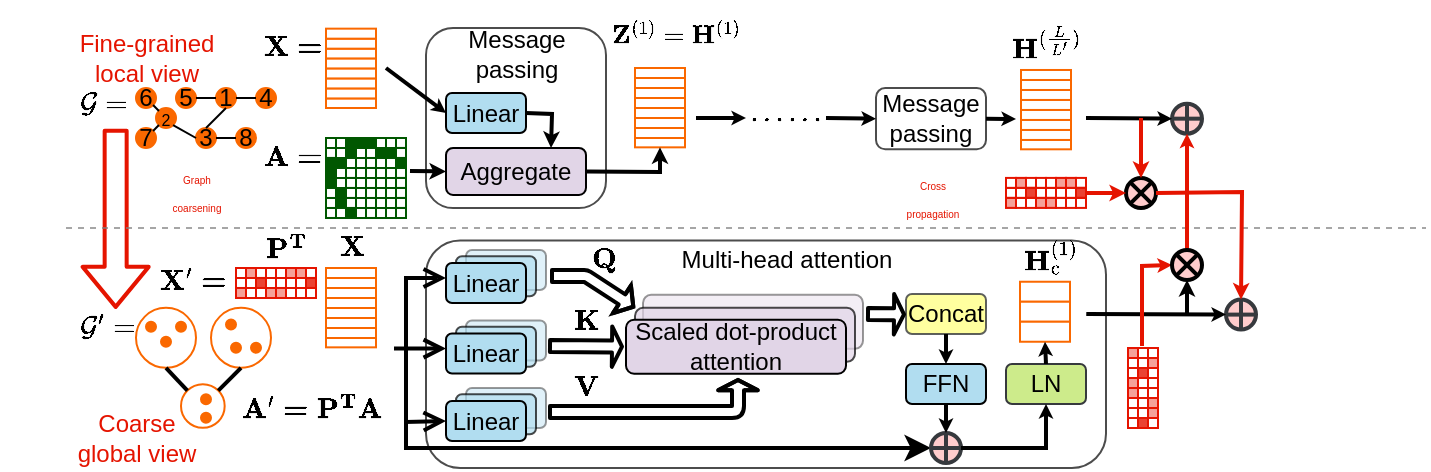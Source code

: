 <mxfile version="15.3.3" type="github">
  <diagram id="CfByyXH98lyFo_TxjOTY" name="Page-1">
    <mxGraphModel dx="652" dy="374" grid="1" gridSize="10" guides="1" tooltips="1" connect="1" arrows="1" fold="1" page="1" pageScale="1" pageWidth="400" pageHeight="300" math="1" shadow="0">
      <root>
        <mxCell id="0" />
        <mxCell id="1" parent="0" />
        <mxCell id="TVpiPLjPCfYYswbtp5a_-145" value="\(\bf{P}^{\text{T}}\)" style="text;html=1;resizable=0;autosize=1;align=center;verticalAlign=middle;points=[];fillColor=none;strokeColor=none;rounded=0;" vertex="1" parent="1">
          <mxGeometry x="95" y="120" width="110" height="20" as="geometry" />
        </mxCell>
        <mxCell id="TVpiPLjPCfYYswbtp5a_-34" value="" style="rounded=1;whiteSpace=wrap;html=1;hachureGap=4;pointerEvents=0;strokeColor=#000000;fillColor=#b1ddf0;opacity=40;" vertex="1" parent="1">
          <mxGeometry x="240" y="131" width="40" height="20" as="geometry" />
        </mxCell>
        <mxCell id="TVpiPLjPCfYYswbtp5a_-33" value="" style="rounded=1;whiteSpace=wrap;html=1;hachureGap=4;pointerEvents=0;strokeColor=#000000;fillColor=#b1ddf0;opacity=70;" vertex="1" parent="1">
          <mxGeometry x="235" y="134.16" width="40" height="20" as="geometry" />
        </mxCell>
        <mxCell id="TVpiPLjPCfYYswbtp5a_-28" value="" style="rounded=1;whiteSpace=wrap;html=1;hachureGap=4;pointerEvents=0;fillColor=#e1d5e7;opacity=40;strokeColor=#000000;" vertex="1" parent="1">
          <mxGeometry x="328.5" y="153.43" width="110" height="27" as="geometry" />
        </mxCell>
        <mxCell id="TVpiPLjPCfYYswbtp5a_-27" value="" style="rounded=1;whiteSpace=wrap;html=1;hachureGap=4;pointerEvents=0;fillColor=#e1d5e7;opacity=70;strokeColor=#000000;" vertex="1" parent="1">
          <mxGeometry x="324.5" y="159.93" width="110" height="27" as="geometry" />
        </mxCell>
        <mxCell id="kGuZ0Swbfz_hp6WvDoyl-2" value="\(\mathcal{G}=\)" style="text;html=1;resizable=0;autosize=1;align=center;verticalAlign=middle;points=[];fillColor=none;strokeColor=none;rounded=0;" parent="1" vertex="1">
          <mxGeometry x="7.5" y="47.66" width="100" height="20" as="geometry" />
        </mxCell>
        <mxCell id="kGuZ0Swbfz_hp6WvDoyl-3" value="7" style="ellipse;whiteSpace=wrap;html=1;aspect=fixed;fillColor=#fa6800;fontColor=#000000;strokeColor=#FA6800;" parent="1" vertex="1">
          <mxGeometry x="75" y="70" width="10" height="10" as="geometry" />
        </mxCell>
        <mxCell id="kGuZ0Swbfz_hp6WvDoyl-4" value="&lt;font style=&quot;font-size: 8px&quot;&gt;2&lt;/font&gt;" style="ellipse;whiteSpace=wrap;html=1;aspect=fixed;fillColor=#fa6800;fontColor=#000000;strokeColor=#FA6800;" parent="1" vertex="1">
          <mxGeometry x="85" y="60" width="10" height="10" as="geometry" />
        </mxCell>
        <mxCell id="kGuZ0Swbfz_hp6WvDoyl-5" value="6" style="ellipse;whiteSpace=wrap;html=1;aspect=fixed;fillColor=#fa6800;fontColor=#000000;strokeColor=#FA6800;" parent="1" vertex="1">
          <mxGeometry x="75" y="50" width="10" height="10" as="geometry" />
        </mxCell>
        <mxCell id="kGuZ0Swbfz_hp6WvDoyl-6" value="" style="endArrow=none;html=1;entryX=0;entryY=0;entryDx=0;entryDy=0;exitX=1;exitY=1;exitDx=0;exitDy=0;" parent="1" source="kGuZ0Swbfz_hp6WvDoyl-5" target="kGuZ0Swbfz_hp6WvDoyl-4" edge="1">
          <mxGeometry width="50" height="50" relative="1" as="geometry">
            <mxPoint x="115" y="40" as="sourcePoint" />
            <mxPoint x="100" y="65" as="targetPoint" />
          </mxGeometry>
        </mxCell>
        <mxCell id="kGuZ0Swbfz_hp6WvDoyl-7" value="" style="endArrow=none;html=1;exitX=1;exitY=0;exitDx=0;exitDy=0;entryX=0;entryY=1;entryDx=0;entryDy=0;" parent="1" source="kGuZ0Swbfz_hp6WvDoyl-3" target="kGuZ0Swbfz_hp6WvDoyl-4" edge="1">
          <mxGeometry width="50" height="50" relative="1" as="geometry">
            <mxPoint x="135" y="242" as="sourcePoint" />
            <mxPoint x="145" y="242" as="targetPoint" />
          </mxGeometry>
        </mxCell>
        <mxCell id="kGuZ0Swbfz_hp6WvDoyl-8" value="3" style="ellipse;whiteSpace=wrap;html=1;aspect=fixed;fillColor=#fa6800;fontColor=#000000;strokeColor=#FA6800;" parent="1" vertex="1">
          <mxGeometry x="105" y="70" width="10" height="10" as="geometry" />
        </mxCell>
        <mxCell id="kGuZ0Swbfz_hp6WvDoyl-10" value="8" style="ellipse;whiteSpace=wrap;html=1;aspect=fixed;fillColor=#fa6800;fontColor=#000000;strokeColor=#FA6800;" parent="1" vertex="1">
          <mxGeometry x="125" y="70" width="10" height="10" as="geometry" />
        </mxCell>
        <mxCell id="kGuZ0Swbfz_hp6WvDoyl-11" value="" style="endArrow=none;html=1;exitX=1;exitY=1;exitDx=0;exitDy=0;entryX=0;entryY=0.5;entryDx=0;entryDy=0;" parent="1" source="kGuZ0Swbfz_hp6WvDoyl-4" target="kGuZ0Swbfz_hp6WvDoyl-8" edge="1">
          <mxGeometry width="50" height="50" relative="1" as="geometry">
            <mxPoint x="94" y="90" as="sourcePoint" />
            <mxPoint x="90" y="90" as="targetPoint" />
          </mxGeometry>
        </mxCell>
        <mxCell id="kGuZ0Swbfz_hp6WvDoyl-12" value="" style="endArrow=none;html=1;exitX=1;exitY=0.5;exitDx=0;exitDy=0;entryX=0;entryY=0.5;entryDx=0;entryDy=0;" parent="1" source="kGuZ0Swbfz_hp6WvDoyl-8" target="kGuZ0Swbfz_hp6WvDoyl-10" edge="1">
          <mxGeometry width="50" height="50" relative="1" as="geometry">
            <mxPoint x="155" y="242" as="sourcePoint" />
            <mxPoint x="175" y="242" as="targetPoint" />
          </mxGeometry>
        </mxCell>
        <mxCell id="kGuZ0Swbfz_hp6WvDoyl-14" value="1" style="ellipse;whiteSpace=wrap;html=1;aspect=fixed;fillColor=#fa6800;fontColor=#000000;strokeColor=#FA6800;" parent="1" vertex="1">
          <mxGeometry x="115" y="50" width="10" height="10" as="geometry" />
        </mxCell>
        <mxCell id="kGuZ0Swbfz_hp6WvDoyl-15" value="4" style="ellipse;whiteSpace=wrap;html=1;aspect=fixed;fillColor=#fa6800;fontColor=#000000;strokeColor=#FA6800;" parent="1" vertex="1">
          <mxGeometry x="135" y="50" width="10" height="10" as="geometry" />
        </mxCell>
        <mxCell id="kGuZ0Swbfz_hp6WvDoyl-16" value="5" style="ellipse;whiteSpace=wrap;html=1;aspect=fixed;fillColor=#fa6800;fontColor=#000000;strokeColor=#FA6800;" parent="1" vertex="1">
          <mxGeometry x="95" y="50" width="10" height="10" as="geometry" />
        </mxCell>
        <mxCell id="kGuZ0Swbfz_hp6WvDoyl-17" value="" style="endArrow=none;html=1;exitX=1;exitY=0.5;exitDx=0;exitDy=0;entryX=0;entryY=0.5;entryDx=0;entryDy=0;" parent="1" source="kGuZ0Swbfz_hp6WvDoyl-14" target="kGuZ0Swbfz_hp6WvDoyl-15" edge="1">
          <mxGeometry width="50" height="50" relative="1" as="geometry">
            <mxPoint x="185" y="242" as="sourcePoint" />
            <mxPoint x="195" y="242" as="targetPoint" />
          </mxGeometry>
        </mxCell>
        <mxCell id="kGuZ0Swbfz_hp6WvDoyl-18" value="" style="endArrow=none;html=1;exitX=1;exitY=0.5;exitDx=0;exitDy=0;entryX=0;entryY=0.5;entryDx=0;entryDy=0;" parent="1" source="kGuZ0Swbfz_hp6WvDoyl-16" target="kGuZ0Swbfz_hp6WvDoyl-14" edge="1">
          <mxGeometry width="50" height="50" relative="1" as="geometry">
            <mxPoint x="185" y="222" as="sourcePoint" />
            <mxPoint x="195" y="222" as="targetPoint" />
          </mxGeometry>
        </mxCell>
        <mxCell id="kGuZ0Swbfz_hp6WvDoyl-19" value="" style="endArrow=none;html=1;entryX=0.5;entryY=0;entryDx=0;entryDy=0;exitX=0.5;exitY=1;exitDx=0;exitDy=0;" parent="1" source="kGuZ0Swbfz_hp6WvDoyl-14" target="kGuZ0Swbfz_hp6WvDoyl-8" edge="1">
          <mxGeometry width="50" height="50" relative="1" as="geometry">
            <mxPoint x="170" y="222" as="sourcePoint" />
            <mxPoint x="175" y="222" as="targetPoint" />
          </mxGeometry>
        </mxCell>
        <mxCell id="3dyqp-hgBsEXuZw8hZt5-2" value="\(\mathcal{G&#39;}=\)" style="text;html=1;resizable=0;autosize=1;align=center;verticalAlign=middle;points=[];fillColor=none;strokeColor=none;rounded=0;" parent="1" vertex="1">
          <mxGeometry x="10" y="160.43" width="100" height="20" as="geometry" />
        </mxCell>
        <mxCell id="3dyqp-hgBsEXuZw8hZt5-3" value="" style="shape=flexArrow;endArrow=classic;html=1;strokeColor=#E51400;strokeWidth=2;fillColor=none;" parent="1" edge="1">
          <mxGeometry width="50" height="50" relative="1" as="geometry">
            <mxPoint x="64.83" y="70.43" as="sourcePoint" />
            <mxPoint x="64.83" y="160.43" as="targetPoint" />
          </mxGeometry>
        </mxCell>
        <mxCell id="3dyqp-hgBsEXuZw8hZt5-4" value="&lt;font style=&quot;font-size: 5px&quot; color=&quot;#e51400&quot;&gt;Graph&lt;br&gt;coarsening&lt;/font&gt;" style="edgeLabel;html=1;align=center;verticalAlign=middle;resizable=0;points=[];labelBackgroundColor=none;" parent="3dyqp-hgBsEXuZw8hZt5-3" vertex="1" connectable="0">
          <mxGeometry x="-0.463" y="-1" relative="1" as="geometry">
            <mxPoint x="41" y="6" as="offset" />
          </mxGeometry>
        </mxCell>
        <mxCell id="3dyqp-hgBsEXuZw8hZt5-40" value="" style="ellipse;whiteSpace=wrap;html=1;aspect=fixed;labelBackgroundColor=none;strokeColor=#FA6800;" parent="1" vertex="1">
          <mxGeometry x="97.5" y="198.09" width="21.84" height="21.84" as="geometry" />
        </mxCell>
        <mxCell id="3dyqp-hgBsEXuZw8hZt5-41" value="" style="ellipse;whiteSpace=wrap;html=1;aspect=fixed;labelBackgroundColor=none;strokeColor=#FA6800;" parent="1" vertex="1">
          <mxGeometry x="112.5" y="159.93" width="30" height="30" as="geometry" />
        </mxCell>
        <mxCell id="3dyqp-hgBsEXuZw8hZt5-42" value="" style="ellipse;whiteSpace=wrap;html=1;aspect=fixed;labelBackgroundColor=none;strokeColor=#FA6800;" parent="1" vertex="1">
          <mxGeometry x="75" y="159.93" width="30" height="30" as="geometry" />
        </mxCell>
        <mxCell id="3dyqp-hgBsEXuZw8hZt5-45" value="" style="rounded=0;whiteSpace=wrap;html=1;labelBackgroundColor=none;strokeColor=#FA6800;" parent="1" vertex="1">
          <mxGeometry x="170" y="30.33" width="25" height="5" as="geometry" />
        </mxCell>
        <mxCell id="3dyqp-hgBsEXuZw8hZt5-46" value="" style="rounded=0;whiteSpace=wrap;html=1;labelBackgroundColor=none;strokeColor=#FA6800;" parent="1" vertex="1">
          <mxGeometry x="170" y="25.33" width="25" height="5" as="geometry" />
        </mxCell>
        <mxCell id="3dyqp-hgBsEXuZw8hZt5-47" value="" style="rounded=0;whiteSpace=wrap;html=1;labelBackgroundColor=none;strokeColor=#FA6800;" parent="1" vertex="1">
          <mxGeometry x="170" y="20.33" width="25" height="5" as="geometry" />
        </mxCell>
        <mxCell id="3dyqp-hgBsEXuZw8hZt5-53" value="" style="endArrow=none;dashed=1;html=1;opacity=70;strokeColor=#808080;" parent="1" edge="1">
          <mxGeometry width="50" height="50" relative="1" as="geometry">
            <mxPoint x="40" y="120" as="sourcePoint" />
            <mxPoint x="720" y="120" as="targetPoint" />
          </mxGeometry>
        </mxCell>
        <mxCell id="3dyqp-hgBsEXuZw8hZt5-54" value="\(\bf{X&#39;}=\)" style="text;html=1;resizable=0;autosize=1;align=center;verticalAlign=middle;points=[];fillColor=none;strokeColor=none;rounded=0;" parent="1" vertex="1">
          <mxGeometry x="67.5" y="136.87" width="70" height="20" as="geometry" />
        </mxCell>
        <mxCell id="3dyqp-hgBsEXuZw8hZt5-55" value="\(\bf{X}=\)" style="text;html=1;resizable=0;autosize=1;align=center;verticalAlign=middle;points=[];fillColor=none;strokeColor=none;rounded=0;" parent="1" vertex="1">
          <mxGeometry x="117.5" y="20" width="70" height="20" as="geometry" />
        </mxCell>
        <mxCell id="3dyqp-hgBsEXuZw8hZt5-56" value="" style="rounded=0;whiteSpace=wrap;html=1;labelBackgroundColor=none;strokeColor=#FA6800;" parent="1" vertex="1">
          <mxGeometry x="170" y="35.33" width="25" height="5" as="geometry" />
        </mxCell>
        <mxCell id="3dyqp-hgBsEXuZw8hZt5-57" value="" style="rounded=0;whiteSpace=wrap;html=1;labelBackgroundColor=none;strokeColor=#FA6800;" parent="1" vertex="1">
          <mxGeometry x="170" y="40.33" width="25" height="5" as="geometry" />
        </mxCell>
        <mxCell id="TVpiPLjPCfYYswbtp5a_-4" value="" style="ellipse;whiteSpace=wrap;html=1;aspect=fixed;fillColor=#fa6800;fontColor=#000000;strokeColor=#FA6800;" vertex="1" parent="1">
          <mxGeometry x="107.5" y="203.09" width="5" height="5" as="geometry" />
        </mxCell>
        <mxCell id="TVpiPLjPCfYYswbtp5a_-6" value="" style="ellipse;whiteSpace=wrap;html=1;aspect=fixed;fillColor=#fa6800;fontColor=#000000;strokeColor=#FA6800;" vertex="1" parent="1">
          <mxGeometry x="107.5" y="212.43" width="5" height="5" as="geometry" />
        </mxCell>
        <mxCell id="TVpiPLjPCfYYswbtp5a_-7" value="" style="ellipse;whiteSpace=wrap;html=1;aspect=fixed;fillColor=#fa6800;fontColor=#000000;strokeColor=#FA6800;" vertex="1" parent="1">
          <mxGeometry x="122.5" y="177.43" width="5" height="5" as="geometry" />
        </mxCell>
        <mxCell id="TVpiPLjPCfYYswbtp5a_-8" value="" style="ellipse;whiteSpace=wrap;html=1;aspect=fixed;fillColor=#fa6800;fontColor=#000000;strokeColor=#FA6800;" vertex="1" parent="1">
          <mxGeometry x="120" y="165.8" width="5" height="5" as="geometry" />
        </mxCell>
        <mxCell id="TVpiPLjPCfYYswbtp5a_-9" value="" style="ellipse;whiteSpace=wrap;html=1;aspect=fixed;fillColor=#fa6800;fontColor=#000000;strokeColor=#FA6800;" vertex="1" parent="1">
          <mxGeometry x="132.5" y="177.43" width="5" height="5" as="geometry" />
        </mxCell>
        <mxCell id="TVpiPLjPCfYYswbtp5a_-10" value="" style="ellipse;whiteSpace=wrap;html=1;aspect=fixed;fillColor=#fa6800;fontColor=#000000;strokeColor=#FA6800;" vertex="1" parent="1">
          <mxGeometry x="87.5" y="174.34" width="5" height="5" as="geometry" />
        </mxCell>
        <mxCell id="TVpiPLjPCfYYswbtp5a_-11" value="" style="ellipse;whiteSpace=wrap;html=1;aspect=fixed;fillColor=#fa6800;fontColor=#000000;strokeColor=#FA6800;" vertex="1" parent="1">
          <mxGeometry x="95" y="166.84" width="5" height="5" as="geometry" />
        </mxCell>
        <mxCell id="TVpiPLjPCfYYswbtp5a_-12" value="" style="ellipse;whiteSpace=wrap;html=1;aspect=fixed;fillColor=#fa6800;fontColor=#000000;strokeColor=#FA6800;" vertex="1" parent="1">
          <mxGeometry x="80" y="166.84" width="5" height="5" as="geometry" />
        </mxCell>
        <mxCell id="TVpiPLjPCfYYswbtp5a_-14" value="" style="rounded=0;whiteSpace=wrap;html=1;labelBackgroundColor=none;strokeColor=#FA6800;" vertex="1" parent="1">
          <mxGeometry x="170" y="45.33" width="25" height="5" as="geometry" />
        </mxCell>
        <mxCell id="TVpiPLjPCfYYswbtp5a_-15" value="" style="rounded=0;whiteSpace=wrap;html=1;labelBackgroundColor=none;strokeColor=#FA6800;" vertex="1" parent="1">
          <mxGeometry x="170" y="50.33" width="25" height="5" as="geometry" />
        </mxCell>
        <mxCell id="TVpiPLjPCfYYswbtp5a_-16" value="" style="rounded=0;whiteSpace=wrap;html=1;labelBackgroundColor=none;strokeColor=#FA6800;" vertex="1" parent="1">
          <mxGeometry x="170" y="55.33" width="25" height="4.67" as="geometry" />
        </mxCell>
        <mxCell id="TVpiPLjPCfYYswbtp5a_-19" value="Multi-head attention" style="text;html=1;resizable=0;autosize=1;align=center;verticalAlign=middle;points=[];fillColor=none;strokeColor=none;rounded=0;hachureGap=4;pointerEvents=0;" vertex="1" parent="1">
          <mxGeometry x="340" y="126.25" width="120" height="20" as="geometry" />
        </mxCell>
        <mxCell id="TVpiPLjPCfYYswbtp5a_-26" value="Scaled dot-product&lt;br&gt;attention" style="rounded=1;whiteSpace=wrap;html=1;hachureGap=4;pointerEvents=0;fillColor=#e1d5e7;strokeColor=#000000;" vertex="1" parent="1">
          <mxGeometry x="320" y="165.87" width="110" height="27" as="geometry" />
        </mxCell>
        <mxCell id="TVpiPLjPCfYYswbtp5a_-30" value="" style="rounded=1;whiteSpace=wrap;html=1;hachureGap=4;pointerEvents=0;strokeColor=#000000;fillColor=none;opacity=70;" vertex="1" parent="1">
          <mxGeometry x="220" y="126.25" width="340" height="113.75" as="geometry" />
        </mxCell>
        <mxCell id="TVpiPLjPCfYYswbtp5a_-31" value="Linear" style="rounded=1;whiteSpace=wrap;html=1;hachureGap=4;pointerEvents=0;strokeColor=#000000;fillColor=#b1ddf0;" vertex="1" parent="1">
          <mxGeometry x="230" y="137.5" width="40" height="20" as="geometry" />
        </mxCell>
        <mxCell id="TVpiPLjPCfYYswbtp5a_-35" value="" style="rounded=1;whiteSpace=wrap;html=1;hachureGap=4;pointerEvents=0;strokeColor=#000000;fillColor=#b1ddf0;opacity=40;" vertex="1" parent="1">
          <mxGeometry x="240" y="166.25" width="40" height="20" as="geometry" />
        </mxCell>
        <mxCell id="TVpiPLjPCfYYswbtp5a_-36" value="" style="rounded=1;whiteSpace=wrap;html=1;hachureGap=4;pointerEvents=0;strokeColor=#000000;fillColor=#b1ddf0;opacity=70;" vertex="1" parent="1">
          <mxGeometry x="235" y="169.41" width="40" height="20" as="geometry" />
        </mxCell>
        <mxCell id="TVpiPLjPCfYYswbtp5a_-37" value="Linear" style="rounded=1;whiteSpace=wrap;html=1;hachureGap=4;pointerEvents=0;strokeColor=#000000;fillColor=#b1ddf0;" vertex="1" parent="1">
          <mxGeometry x="230" y="172.75" width="40" height="20" as="geometry" />
        </mxCell>
        <mxCell id="TVpiPLjPCfYYswbtp5a_-38" value="" style="rounded=1;whiteSpace=wrap;html=1;hachureGap=4;pointerEvents=0;strokeColor=#000000;fillColor=#b1ddf0;opacity=40;" vertex="1" parent="1">
          <mxGeometry x="240" y="200" width="40" height="20" as="geometry" />
        </mxCell>
        <mxCell id="TVpiPLjPCfYYswbtp5a_-39" value="" style="rounded=1;whiteSpace=wrap;html=1;hachureGap=4;pointerEvents=0;strokeColor=#000000;fillColor=#b1ddf0;opacity=70;" vertex="1" parent="1">
          <mxGeometry x="235" y="203.16" width="40" height="20" as="geometry" />
        </mxCell>
        <mxCell id="TVpiPLjPCfYYswbtp5a_-40" value="Linear" style="rounded=1;whiteSpace=wrap;html=1;hachureGap=4;pointerEvents=0;strokeColor=#000000;fillColor=#b1ddf0;" vertex="1" parent="1">
          <mxGeometry x="230" y="206.5" width="40" height="20" as="geometry" />
        </mxCell>
        <mxCell id="TVpiPLjPCfYYswbtp5a_-45" value="" style="endArrow=open;html=1;startSize=14;endSize=7;sourcePerimeterSpacing=7;targetPerimeterSpacing=21;strokeWidth=2;endFill=0;" edge="1" parent="1">
          <mxGeometry width="50" height="50" relative="1" as="geometry">
            <mxPoint x="204" y="180.31" as="sourcePoint" />
            <mxPoint x="230" y="180.31" as="targetPoint" />
          </mxGeometry>
        </mxCell>
        <mxCell id="TVpiPLjPCfYYswbtp5a_-46" value="" style="endArrow=open;html=1;startSize=14;endSize=7;sourcePerimeterSpacing=2;targetPerimeterSpacing=14;strokeWidth=2;endFill=0;rounded=0;entryX=0;entryY=0.5;entryDx=0;entryDy=0;" edge="1" parent="1" target="TVpiPLjPCfYYswbtp5a_-40">
          <mxGeometry width="50" height="50" relative="1" as="geometry">
            <mxPoint x="210" y="180" as="sourcePoint" />
            <mxPoint x="230" y="220" as="targetPoint" />
            <Array as="points">
              <mxPoint x="210" y="217" />
            </Array>
          </mxGeometry>
        </mxCell>
        <mxCell id="TVpiPLjPCfYYswbtp5a_-47" value="" style="endArrow=open;html=1;startSize=14;endSize=7;sourcePerimeterSpacing=2;targetPerimeterSpacing=14;strokeWidth=2;endFill=0;rounded=0;" edge="1" parent="1">
          <mxGeometry width="50" height="50" relative="1" as="geometry">
            <mxPoint x="210" y="180" as="sourcePoint" />
            <mxPoint x="230" y="145" as="targetPoint" />
            <Array as="points">
              <mxPoint x="210" y="145" />
            </Array>
          </mxGeometry>
        </mxCell>
        <mxCell id="TVpiPLjPCfYYswbtp5a_-49" value="" style="endArrow=classic;html=1;startSize=14;endSize=7;sourcePerimeterSpacing=2;targetPerimeterSpacing=14;strokeWidth=2;entryX=0;entryY=0.5;entryDx=0;entryDy=0;entryPerimeter=0;rounded=0;" edge="1" parent="1" target="TVpiPLjPCfYYswbtp5a_-103">
          <mxGeometry width="50" height="50" relative="1" as="geometry">
            <mxPoint x="210" y="180" as="sourcePoint" />
            <mxPoint x="430" y="227.26" as="targetPoint" />
            <Array as="points">
              <mxPoint x="210" y="230" />
            </Array>
          </mxGeometry>
        </mxCell>
        <mxCell id="TVpiPLjPCfYYswbtp5a_-54" value="" style="whiteSpace=wrap;html=1;aspect=fixed;hachureGap=4;pointerEvents=0;strokeColor=#E51400;fillColor=default;fontColor=#ffffff;" vertex="1" parent="1">
          <mxGeometry x="130" y="140" width="5" height="5" as="geometry" />
        </mxCell>
        <mxCell id="TVpiPLjPCfYYswbtp5a_-55" value="" style="whiteSpace=wrap;html=1;aspect=fixed;hachureGap=4;pointerEvents=0;strokeColor=#E51400;fillColor=none;fontColor=#ffffff;" vertex="1" parent="1">
          <mxGeometry x="135" y="140" width="5" height="5" as="geometry" />
        </mxCell>
        <mxCell id="TVpiPLjPCfYYswbtp5a_-56" value="" style="whiteSpace=wrap;html=1;aspect=fixed;hachureGap=4;pointerEvents=0;strokeColor=#E51400;fillColor=none;fontColor=#ffffff;" vertex="1" parent="1">
          <mxGeometry x="140" y="140" width="5" height="5" as="geometry" />
        </mxCell>
        <mxCell id="TVpiPLjPCfYYswbtp5a_-57" value="" style="whiteSpace=wrap;html=1;aspect=fixed;hachureGap=4;pointerEvents=0;strokeColor=#E51400;fillColor=none;fontColor=#ffffff;" vertex="1" parent="1">
          <mxGeometry x="145" y="140" width="5" height="5" as="geometry" />
        </mxCell>
        <mxCell id="TVpiPLjPCfYYswbtp5a_-58" value="" style="whiteSpace=wrap;html=1;aspect=fixed;hachureGap=4;pointerEvents=0;strokeColor=#E51400;fillColor=none;fontColor=#ffffff;" vertex="1" parent="1">
          <mxGeometry x="150" y="140" width="5" height="5" as="geometry" />
        </mxCell>
        <mxCell id="TVpiPLjPCfYYswbtp5a_-59" value="" style="whiteSpace=wrap;html=1;aspect=fixed;hachureGap=4;pointerEvents=0;strokeColor=#E51400;fillColor=none;fontColor=#ffffff;" vertex="1" parent="1">
          <mxGeometry x="155" y="140" width="5" height="5" as="geometry" />
        </mxCell>
        <mxCell id="TVpiPLjPCfYYswbtp5a_-60" value="" style="whiteSpace=wrap;html=1;aspect=fixed;hachureGap=4;pointerEvents=0;strokeColor=#E51400;fillColor=none;fontColor=#ffffff;" vertex="1" parent="1">
          <mxGeometry x="125" y="140" width="5" height="5" as="geometry" />
        </mxCell>
        <mxCell id="TVpiPLjPCfYYswbtp5a_-61" value="" style="whiteSpace=wrap;html=1;aspect=fixed;hachureGap=4;pointerEvents=0;strokeColor=#E51400;fillColor=none;fontColor=#ffffff;" vertex="1" parent="1">
          <mxGeometry x="160" y="140" width="5" height="5" as="geometry" />
        </mxCell>
        <mxCell id="TVpiPLjPCfYYswbtp5a_-62" value="" style="whiteSpace=wrap;html=1;aspect=fixed;hachureGap=4;pointerEvents=0;strokeColor=#E51400;fillColor=none;fontColor=#ffffff;" vertex="1" parent="1">
          <mxGeometry x="130" y="145" width="5" height="5" as="geometry" />
        </mxCell>
        <mxCell id="TVpiPLjPCfYYswbtp5a_-63" value="" style="whiteSpace=wrap;html=1;aspect=fixed;hachureGap=4;pointerEvents=0;strokeColor=#E51400;fillColor=none;fontColor=#ffffff;" vertex="1" parent="1">
          <mxGeometry x="135" y="145" width="5" height="5" as="geometry" />
        </mxCell>
        <mxCell id="TVpiPLjPCfYYswbtp5a_-64" value="" style="whiteSpace=wrap;html=1;aspect=fixed;hachureGap=4;pointerEvents=0;strokeColor=#E51400;fillColor=none;fontColor=#ffffff;" vertex="1" parent="1">
          <mxGeometry x="140" y="145" width="5" height="5" as="geometry" />
        </mxCell>
        <mxCell id="TVpiPLjPCfYYswbtp5a_-65" value="" style="whiteSpace=wrap;html=1;aspect=fixed;hachureGap=4;pointerEvents=0;strokeColor=#E51400;fillColor=none;fontColor=#ffffff;" vertex="1" parent="1">
          <mxGeometry x="145" y="145" width="5" height="5" as="geometry" />
        </mxCell>
        <mxCell id="TVpiPLjPCfYYswbtp5a_-66" value="" style="whiteSpace=wrap;html=1;aspect=fixed;hachureGap=4;pointerEvents=0;strokeColor=#E51400;fillColor=none;fontColor=#ffffff;" vertex="1" parent="1">
          <mxGeometry x="150" y="145" width="5" height="5" as="geometry" />
        </mxCell>
        <mxCell id="TVpiPLjPCfYYswbtp5a_-67" value="" style="whiteSpace=wrap;html=1;aspect=fixed;hachureGap=4;pointerEvents=0;strokeColor=#E51400;fillColor=none;fontColor=#ffffff;" vertex="1" parent="1">
          <mxGeometry x="155" y="145" width="5" height="5" as="geometry" />
        </mxCell>
        <mxCell id="TVpiPLjPCfYYswbtp5a_-68" value="" style="whiteSpace=wrap;html=1;aspect=fixed;hachureGap=4;pointerEvents=0;strokeColor=#E51400;fillColor=none;fontColor=#ffffff;" vertex="1" parent="1">
          <mxGeometry x="125" y="145" width="5" height="5" as="geometry" />
        </mxCell>
        <mxCell id="TVpiPLjPCfYYswbtp5a_-69" value="" style="whiteSpace=wrap;html=1;aspect=fixed;hachureGap=4;pointerEvents=0;strokeColor=#E51400;fillColor=none;fontColor=#ffffff;" vertex="1" parent="1">
          <mxGeometry x="160" y="145" width="5" height="5" as="geometry" />
        </mxCell>
        <mxCell id="TVpiPLjPCfYYswbtp5a_-70" value="" style="whiteSpace=wrap;html=1;aspect=fixed;hachureGap=4;pointerEvents=0;strokeColor=#E51400;fillColor=none;fontColor=#ffffff;" vertex="1" parent="1">
          <mxGeometry x="130" y="150" width="5" height="5" as="geometry" />
        </mxCell>
        <mxCell id="TVpiPLjPCfYYswbtp5a_-71" value="" style="whiteSpace=wrap;html=1;aspect=fixed;hachureGap=4;pointerEvents=0;strokeColor=#E51400;fillColor=none;fontColor=#ffffff;" vertex="1" parent="1">
          <mxGeometry x="135" y="150" width="5" height="5" as="geometry" />
        </mxCell>
        <mxCell id="TVpiPLjPCfYYswbtp5a_-72" value="" style="whiteSpace=wrap;html=1;aspect=fixed;hachureGap=4;pointerEvents=0;strokeColor=#E51400;fillColor=none;fontColor=#ffffff;" vertex="1" parent="1">
          <mxGeometry x="140" y="150" width="5" height="5" as="geometry" />
        </mxCell>
        <mxCell id="TVpiPLjPCfYYswbtp5a_-73" value="" style="whiteSpace=wrap;html=1;aspect=fixed;hachureGap=4;pointerEvents=0;strokeColor=#E51400;fillColor=none;fontColor=#ffffff;" vertex="1" parent="1">
          <mxGeometry x="145" y="150" width="5" height="5" as="geometry" />
        </mxCell>
        <mxCell id="TVpiPLjPCfYYswbtp5a_-74" value="" style="whiteSpace=wrap;html=1;aspect=fixed;hachureGap=4;pointerEvents=0;strokeColor=#E51400;fillColor=none;fontColor=#ffffff;" vertex="1" parent="1">
          <mxGeometry x="150" y="150" width="5" height="5" as="geometry" />
        </mxCell>
        <mxCell id="TVpiPLjPCfYYswbtp5a_-75" value="" style="whiteSpace=wrap;html=1;aspect=fixed;hachureGap=4;pointerEvents=0;strokeColor=#E51400;fillColor=none;fontColor=#ffffff;" vertex="1" parent="1">
          <mxGeometry x="155" y="150" width="5" height="5" as="geometry" />
        </mxCell>
        <mxCell id="TVpiPLjPCfYYswbtp5a_-76" value="" style="whiteSpace=wrap;html=1;aspect=fixed;hachureGap=4;pointerEvents=0;strokeColor=#E51400;fillColor=none;fontColor=#ffffff;" vertex="1" parent="1">
          <mxGeometry x="125" y="150" width="5" height="5" as="geometry" />
        </mxCell>
        <mxCell id="TVpiPLjPCfYYswbtp5a_-77" value="" style="whiteSpace=wrap;html=1;aspect=fixed;hachureGap=4;pointerEvents=0;strokeColor=#E51400;fillColor=none;fontColor=#ffffff;" vertex="1" parent="1">
          <mxGeometry x="160" y="150" width="5" height="5" as="geometry" />
        </mxCell>
        <mxCell id="TVpiPLjPCfYYswbtp5a_-78" value="" style="whiteSpace=wrap;html=1;aspect=fixed;hachureGap=4;pointerEvents=0;strokeColor=#E51400;fillColor=#E51400;fontColor=#ffffff;opacity=40;" vertex="1" parent="1">
          <mxGeometry x="130" y="140" width="5" height="5" as="geometry" />
        </mxCell>
        <mxCell id="TVpiPLjPCfYYswbtp5a_-79" value="" style="whiteSpace=wrap;html=1;aspect=fixed;hachureGap=4;pointerEvents=0;strokeColor=#E51400;fillColor=#E51400;fontColor=#ffffff;opacity=40;" vertex="1" parent="1">
          <mxGeometry x="150" y="140" width="5" height="5" as="geometry" />
        </mxCell>
        <mxCell id="TVpiPLjPCfYYswbtp5a_-81" value="" style="whiteSpace=wrap;html=1;aspect=fixed;hachureGap=4;pointerEvents=0;strokeColor=#E51400;fillColor=#E51400;fontColor=#ffffff;opacity=40;" vertex="1" parent="1">
          <mxGeometry x="140" y="150" width="5" height="5" as="geometry" />
        </mxCell>
        <mxCell id="TVpiPLjPCfYYswbtp5a_-82" value="" style="whiteSpace=wrap;html=1;aspect=fixed;hachureGap=4;pointerEvents=0;strokeColor=#E51400;fillColor=#E51400;fontColor=#ffffff;opacity=40;" vertex="1" parent="1">
          <mxGeometry x="155" y="140" width="5" height="5" as="geometry" />
        </mxCell>
        <mxCell id="TVpiPLjPCfYYswbtp5a_-83" value="" style="whiteSpace=wrap;html=1;aspect=fixed;hachureGap=4;pointerEvents=0;strokeColor=#E51400;fillColor=#E51400;fontColor=#ffffff;opacity=80;" vertex="1" parent="1">
          <mxGeometry x="135" y="144.96" width="5" height="5" as="geometry" />
        </mxCell>
        <mxCell id="TVpiPLjPCfYYswbtp5a_-84" value="" style="whiteSpace=wrap;html=1;aspect=fixed;hachureGap=4;pointerEvents=0;strokeColor=#E51400;fillColor=#E51400;fontColor=#ffffff;opacity=40;" vertex="1" parent="1">
          <mxGeometry x="125" y="149.96" width="5" height="5" as="geometry" />
        </mxCell>
        <mxCell id="TVpiPLjPCfYYswbtp5a_-85" value="" style="whiteSpace=wrap;html=1;aspect=fixed;hachureGap=4;pointerEvents=0;strokeColor=#E51400;fillColor=#E51400;fontColor=#ffffff;opacity=40;" vertex="1" parent="1">
          <mxGeometry x="145" y="149.96" width="5" height="5" as="geometry" />
        </mxCell>
        <mxCell id="TVpiPLjPCfYYswbtp5a_-86" value="" style="whiteSpace=wrap;html=1;aspect=fixed;hachureGap=4;pointerEvents=0;strokeColor=#E51400;fillColor=#E51400;fontColor=#ffffff;opacity=80;" vertex="1" parent="1">
          <mxGeometry x="160" y="144.96" width="5" height="5" as="geometry" />
        </mxCell>
        <mxCell id="TVpiPLjPCfYYswbtp5a_-90" value="" style="shape=flexArrow;endArrow=classic;html=1;startSize=14;endSize=1.59;sourcePerimeterSpacing=2;targetPerimeterSpacing=14;strokeColor=#000000;strokeWidth=2;width=5;entryX=0;entryY=0;entryDx=0;entryDy=0;endWidth=8.458;" edge="1" parent="1" target="TVpiPLjPCfYYswbtp5a_-27">
          <mxGeometry width="50" height="50" relative="1" as="geometry">
            <mxPoint x="282" y="144" as="sourcePoint" />
            <mxPoint x="320" y="160" as="targetPoint" />
            <Array as="points">
              <mxPoint x="300" y="144" />
            </Array>
          </mxGeometry>
        </mxCell>
        <mxCell id="TVpiPLjPCfYYswbtp5a_-93" value="" style="shape=flexArrow;endArrow=classic;html=1;endSize=1;sourcePerimeterSpacing=2;targetPerimeterSpacing=14;strokeColor=#000000;strokeWidth=2;entryX=0;entryY=0.5;entryDx=0;entryDy=0;width=5;startSize=14;endWidth=12.222;" edge="1" parent="1">
          <mxGeometry width="50" height="50" relative="1" as="geometry">
            <mxPoint x="281" y="179" as="sourcePoint" />
            <mxPoint x="319" y="179.37" as="targetPoint" />
          </mxGeometry>
        </mxCell>
        <mxCell id="TVpiPLjPCfYYswbtp5a_-94" value="\(\mathbf{Q}\)" style="text;html=1;strokeColor=none;fillColor=none;align=center;verticalAlign=middle;whiteSpace=wrap;rounded=0;hachureGap=4;pointerEvents=0;opacity=80;" vertex="1" parent="1">
          <mxGeometry x="288.5" y="126.25" width="40" height="20" as="geometry" />
        </mxCell>
        <mxCell id="TVpiPLjPCfYYswbtp5a_-95" value="\(\mathbf{K}\)" style="text;html=1;strokeColor=none;fillColor=none;align=center;verticalAlign=middle;whiteSpace=wrap;rounded=0;hachureGap=4;pointerEvents=0;opacity=80;" vertex="1" parent="1">
          <mxGeometry x="280" y="156.87" width="40" height="20" as="geometry" />
        </mxCell>
        <mxCell id="TVpiPLjPCfYYswbtp5a_-96" value="" style="shape=flexArrow;endArrow=classic;html=1;startSize=14;endSize=1.056;sourcePerimeterSpacing=2;targetPerimeterSpacing=14;strokeColor=#000000;strokeWidth=2;width=5;endWidth=11.944;" edge="1" parent="1">
          <mxGeometry width="50" height="50" relative="1" as="geometry">
            <mxPoint x="281" y="212" as="sourcePoint" />
            <mxPoint x="376" y="195" as="targetPoint" />
            <Array as="points">
              <mxPoint x="376" y="212" />
            </Array>
          </mxGeometry>
        </mxCell>
        <mxCell id="TVpiPLjPCfYYswbtp5a_-97" value="\(\mathbf{V}\)" style="text;html=1;strokeColor=none;fillColor=none;align=center;verticalAlign=middle;whiteSpace=wrap;rounded=0;hachureGap=4;pointerEvents=0;opacity=80;" vertex="1" parent="1">
          <mxGeometry x="280" y="190" width="40" height="20" as="geometry" />
        </mxCell>
        <mxCell id="TVpiPLjPCfYYswbtp5a_-100" value="Concat" style="rounded=1;whiteSpace=wrap;html=1;hachureGap=4;pointerEvents=0;strokeColor=#36393d;fillColor=#ffff88;gradientDirection=radial;opacity=80;" vertex="1" parent="1">
          <mxGeometry x="460" y="153" width="40" height="20" as="geometry" />
        </mxCell>
        <mxCell id="TVpiPLjPCfYYswbtp5a_-101" value="" style="shape=flexArrow;endArrow=classic;html=1;endSize=1;sourcePerimeterSpacing=2;targetPerimeterSpacing=14;strokeColor=#000000;strokeWidth=2;entryX=0;entryY=0.5;entryDx=0;entryDy=0;width=5;startSize=14;endWidth=12.222;" edge="1" parent="1">
          <mxGeometry width="50" height="50" relative="1" as="geometry">
            <mxPoint x="440" y="163" as="sourcePoint" />
            <mxPoint x="460" y="163.16" as="targetPoint" />
          </mxGeometry>
        </mxCell>
        <mxCell id="TVpiPLjPCfYYswbtp5a_-102" value="FFN" style="rounded=1;whiteSpace=wrap;html=1;hachureGap=4;pointerEvents=0;strokeColor=#000000;fillColor=#b1ddf0;" vertex="1" parent="1">
          <mxGeometry x="460" y="188" width="40" height="20" as="geometry" />
        </mxCell>
        <mxCell id="TVpiPLjPCfYYswbtp5a_-103" value="" style="verticalLabelPosition=bottom;verticalAlign=top;html=1;shape=mxgraph.flowchart.summing_function;hachureGap=4;pointerEvents=0;strokeColor=#36393d;fillColor=#ffcccc;gradientDirection=radial;strokeWidth=2;" vertex="1" parent="1">
          <mxGeometry x="472.5" y="222.5" width="15" height="15" as="geometry" />
        </mxCell>
        <mxCell id="TVpiPLjPCfYYswbtp5a_-107" value="" style="endArrow=classic;html=1;startSize=14;endSize=1;sourcePerimeterSpacing=2;targetPerimeterSpacing=14;strokeColor=#000000;strokeWidth=2;fillColor=none;exitX=0.5;exitY=1;exitDx=0;exitDy=0;entryX=0.5;entryY=0;entryDx=0;entryDy=0;" edge="1" parent="1" source="TVpiPLjPCfYYswbtp5a_-100" target="TVpiPLjPCfYYswbtp5a_-102">
          <mxGeometry width="50" height="50" relative="1" as="geometry">
            <mxPoint x="487.5" y="310" as="sourcePoint" />
            <mxPoint x="537.5" y="260" as="targetPoint" />
          </mxGeometry>
        </mxCell>
        <mxCell id="TVpiPLjPCfYYswbtp5a_-108" value="" style="endArrow=classic;html=1;startSize=14;endSize=1;sourcePerimeterSpacing=2;targetPerimeterSpacing=14;strokeColor=#000000;strokeWidth=2;fillColor=none;exitX=0.5;exitY=1;exitDx=0;exitDy=0;entryX=0.5;entryY=0;entryDx=0;entryDy=0;entryPerimeter=0;" edge="1" parent="1" source="TVpiPLjPCfYYswbtp5a_-102" target="TVpiPLjPCfYYswbtp5a_-103">
          <mxGeometry width="50" height="50" relative="1" as="geometry">
            <mxPoint x="510" y="213" as="sourcePoint" />
            <mxPoint x="510" y="230" as="targetPoint" />
          </mxGeometry>
        </mxCell>
        <mxCell id="TVpiPLjPCfYYswbtp5a_-109" value="LN" style="rounded=1;whiteSpace=wrap;html=1;hachureGap=4;pointerEvents=0;strokeColor=#36393d;fillColor=#cdeb8b;" vertex="1" parent="1">
          <mxGeometry x="510" y="188" width="40" height="20" as="geometry" />
        </mxCell>
        <mxCell id="TVpiPLjPCfYYswbtp5a_-110" value="" style="endArrow=classic;html=1;startSize=14;endSize=1;sourcePerimeterSpacing=2;targetPerimeterSpacing=14;strokeColor=#000000;strokeWidth=2;fillColor=none;entryX=0.5;entryY=1;entryDx=0;entryDy=0;exitX=1;exitY=0.5;exitDx=0;exitDy=0;exitPerimeter=0;rounded=0;" edge="1" parent="1" source="TVpiPLjPCfYYswbtp5a_-103" target="TVpiPLjPCfYYswbtp5a_-109">
          <mxGeometry width="50" height="50" relative="1" as="geometry">
            <mxPoint x="530" y="290" as="sourcePoint" />
            <mxPoint x="580" y="240" as="targetPoint" />
            <Array as="points">
              <mxPoint x="530" y="230" />
            </Array>
          </mxGeometry>
        </mxCell>
        <mxCell id="TVpiPLjPCfYYswbtp5a_-111" value="\(\mathbf{H}_{\text{c}}^{(1)}\)" style="text;html=1;strokeColor=none;fillColor=none;align=center;verticalAlign=middle;whiteSpace=wrap;rounded=0;hachureGap=4;pointerEvents=0;opacity=80;" vertex="1" parent="1">
          <mxGeometry x="512.5" y="124.96" width="40" height="20" as="geometry" />
        </mxCell>
        <mxCell id="TVpiPLjPCfYYswbtp5a_-112" value="" style="rounded=0;whiteSpace=wrap;html=1;labelBackgroundColor=none;strokeColor=#FA6800;" vertex="1" parent="1">
          <mxGeometry x="517" y="146.87" width="25" height="10" as="geometry" />
        </mxCell>
        <mxCell id="TVpiPLjPCfYYswbtp5a_-113" value="" style="rounded=0;whiteSpace=wrap;html=1;labelBackgroundColor=none;strokeColor=#FA6800;" vertex="1" parent="1">
          <mxGeometry x="517" y="156.87" width="25" height="10" as="geometry" />
        </mxCell>
        <mxCell id="TVpiPLjPCfYYswbtp5a_-114" value="" style="rounded=0;whiteSpace=wrap;html=1;labelBackgroundColor=none;strokeColor=#FA6800;" vertex="1" parent="1">
          <mxGeometry x="517" y="166.87" width="25" height="10" as="geometry" />
        </mxCell>
        <mxCell id="TVpiPLjPCfYYswbtp5a_-115" value="" style="endArrow=classic;html=1;startSize=14;endSize=1;sourcePerimeterSpacing=2;targetPerimeterSpacing=14;strokeColor=#000000;strokeWidth=2;fillColor=none;exitX=0.5;exitY=0;exitDx=0;exitDy=0;entryX=0.5;entryY=1;entryDx=0;entryDy=0;" edge="1" parent="1" source="TVpiPLjPCfYYswbtp5a_-109" target="TVpiPLjPCfYYswbtp5a_-114">
          <mxGeometry width="50" height="50" relative="1" as="geometry">
            <mxPoint x="520" y="230" as="sourcePoint" />
            <mxPoint x="570" y="180" as="targetPoint" />
          </mxGeometry>
        </mxCell>
        <mxCell id="TVpiPLjPCfYYswbtp5a_-116" value="" style="verticalLabelPosition=bottom;verticalAlign=top;html=1;shape=mxgraph.flowchart.summing_function;hachureGap=4;pointerEvents=0;strokeColor=#36393d;fillColor=#ffcccc;gradientDirection=radial;strokeWidth=2;" vertex="1" parent="1">
          <mxGeometry x="620" y="155.8" width="15" height="15" as="geometry" />
        </mxCell>
        <mxCell id="TVpiPLjPCfYYswbtp5a_-117" value="" style="endArrow=classic;html=1;startSize=14;endSize=1;sourcePerimeterSpacing=2;targetPerimeterSpacing=14;strokeColor=#000000;strokeWidth=2;fillColor=none;entryX=0;entryY=0.5;entryDx=0;entryDy=0;entryPerimeter=0;exitX=0.971;exitY=0.323;exitDx=0;exitDy=0;exitPerimeter=0;" edge="1" parent="1" source="TVpiPLjPCfYYswbtp5a_-30" target="TVpiPLjPCfYYswbtp5a_-116">
          <mxGeometry width="50" height="50" relative="1" as="geometry">
            <mxPoint x="520" y="95" as="sourcePoint" />
            <mxPoint x="570" y="45" as="targetPoint" />
          </mxGeometry>
        </mxCell>
        <mxCell id="TVpiPLjPCfYYswbtp5a_-127" value="" style="verticalLabelPosition=bottom;verticalAlign=top;html=1;shape=mxgraph.flowchart.summing_function;hachureGap=4;pointerEvents=0;strokeColor=#36393d;fillColor=#ffcccc;gradientDirection=radial;strokeWidth=2;" vertex="1" parent="1">
          <mxGeometry x="593" y="57.83" width="15" height="15" as="geometry" />
        </mxCell>
        <mxCell id="TVpiPLjPCfYYswbtp5a_-129" value="&lt;font color=&quot;#e51400&quot;&gt;&lt;span style=&quot;font-size: 5px&quot;&gt;Cross&lt;br&gt;propagation&lt;br&gt;&lt;/span&gt;&lt;/font&gt;" style="edgeLabel;html=1;align=center;verticalAlign=middle;resizable=0;points=[];labelBackgroundColor=none;" vertex="1" connectable="0" parent="1">
          <mxGeometry x="472.5" y="103.458" as="geometry" />
        </mxCell>
        <mxCell id="TVpiPLjPCfYYswbtp5a_-130" value="" style="endArrow=classic;html=1;startSize=14;endSize=1;sourcePerimeterSpacing=2;targetPerimeterSpacing=14;strokeColor=#000000;strokeWidth=2;fillColor=none;entryX=0;entryY=0.5;entryDx=0;entryDy=0;entryPerimeter=0;" edge="1" parent="1" target="TVpiPLjPCfYYswbtp5a_-127">
          <mxGeometry width="50" height="50" relative="1" as="geometry">
            <mxPoint x="550" y="65" as="sourcePoint" />
            <mxPoint x="450" y="40" as="targetPoint" />
          </mxGeometry>
        </mxCell>
        <mxCell id="TVpiPLjPCfYYswbtp5a_-131" value="" style="endArrow=classic;html=1;startSize=14;endSize=1;sourcePerimeterSpacing=2;targetPerimeterSpacing=14;strokeColor=#E51400;strokeWidth=2;fillColor=none;entryX=0.5;entryY=1;entryDx=0;entryDy=0;entryPerimeter=0;rounded=0;exitX=0.5;exitY=0;exitDx=0;exitDy=0;exitPerimeter=0;" edge="1" parent="1" source="TVpiPLjPCfYYswbtp5a_-283" target="TVpiPLjPCfYYswbtp5a_-127">
          <mxGeometry width="50" height="50" relative="1" as="geometry">
            <mxPoint x="601" y="110" as="sourcePoint" />
            <mxPoint x="700" y="190" as="targetPoint" />
            <Array as="points" />
          </mxGeometry>
        </mxCell>
        <mxCell id="TVpiPLjPCfYYswbtp5a_-132" value="" style="endArrow=classic;html=1;startSize=14;endSize=1;sourcePerimeterSpacing=2;targetPerimeterSpacing=14;strokeColor=#E51400;strokeWidth=2;fillColor=none;entryX=0;entryY=0.5;entryDx=0;entryDy=0;entryPerimeter=0;rounded=0;" edge="1" parent="1" target="TVpiPLjPCfYYswbtp5a_-283">
          <mxGeometry width="50" height="50" relative="1" as="geometry">
            <mxPoint x="578" y="179" as="sourcePoint" />
            <mxPoint x="700" y="65" as="targetPoint" />
            <Array as="points">
              <mxPoint x="578" y="139" />
            </Array>
          </mxGeometry>
        </mxCell>
        <mxCell id="TVpiPLjPCfYYswbtp5a_-133" value="\(\mathbf{H}^{(\frac{L}{L&#39;})}\)" style="text;html=1;strokeColor=none;fillColor=none;align=center;verticalAlign=middle;whiteSpace=wrap;rounded=0;hachureGap=4;pointerEvents=0;opacity=80;" vertex="1" parent="1">
          <mxGeometry x="510" y="17.66" width="40" height="20" as="geometry" />
        </mxCell>
        <mxCell id="TVpiPLjPCfYYswbtp5a_-134" value="" style="rounded=1;whiteSpace=wrap;html=1;hachureGap=4;pointerEvents=0;strokeColor=#000000;strokeWidth=1;fillColor=none;gradientColor=none;gradientDirection=radial;opacity=70;" vertex="1" parent="1">
          <mxGeometry x="220" y="20" width="90" height="90" as="geometry" />
        </mxCell>
        <mxCell id="TVpiPLjPCfYYswbtp5a_-135" value="Message&lt;br&gt;passing" style="text;html=1;resizable=0;autosize=1;align=center;verticalAlign=middle;points=[];fillColor=none;strokeColor=none;rounded=0;hachureGap=4;pointerEvents=0;" vertex="1" parent="1">
          <mxGeometry x="235" y="17.66" width="60" height="30" as="geometry" />
        </mxCell>
        <mxCell id="TVpiPLjPCfYYswbtp5a_-136" value="&lt;font color=&quot;#e51400&quot;&gt;Fine-grained&lt;br&gt;local view&lt;/font&gt;" style="text;html=1;resizable=0;autosize=1;align=center;verticalAlign=middle;points=[];fillColor=none;strokeColor=none;rounded=0;hachureGap=4;pointerEvents=0;" vertex="1" parent="1">
          <mxGeometry x="40" y="20" width="80" height="30" as="geometry" />
        </mxCell>
        <mxCell id="TVpiPLjPCfYYswbtp5a_-137" value="&lt;font color=&quot;#e51400&quot;&gt;Coarse&lt;br&gt;global view&lt;/font&gt;" style="text;html=1;resizable=0;autosize=1;align=center;verticalAlign=middle;points=[];fillColor=none;strokeColor=none;rounded=0;hachureGap=4;pointerEvents=0;" vertex="1" parent="1">
          <mxGeometry x="40" y="210" width="70" height="30" as="geometry" />
        </mxCell>
        <mxCell id="TVpiPLjPCfYYswbtp5a_-138" value="" style="endArrow=none;html=1;startSize=14;endSize=1;sourcePerimeterSpacing=2;targetPerimeterSpacing=14;strokeColor=#000000;strokeWidth=2;fillColor=none;entryX=1;entryY=0;entryDx=0;entryDy=0;exitX=0.5;exitY=1;exitDx=0;exitDy=0;" edge="1" parent="1" source="3dyqp-hgBsEXuZw8hZt5-41" target="3dyqp-hgBsEXuZw8hZt5-40">
          <mxGeometry width="50" height="50" relative="1" as="geometry">
            <mxPoint x="220" y="149.93" as="sourcePoint" />
            <mxPoint x="270" y="99.93" as="targetPoint" />
          </mxGeometry>
        </mxCell>
        <mxCell id="TVpiPLjPCfYYswbtp5a_-140" value="Message&lt;br&gt;passing" style="rounded=1;whiteSpace=wrap;html=1;hachureGap=4;pointerEvents=0;strokeColor=#000000;strokeWidth=1;fillColor=none;gradientColor=none;gradientDirection=radial;opacity=70;" vertex="1" parent="1">
          <mxGeometry x="445" y="50" width="55" height="30.66" as="geometry" />
        </mxCell>
        <mxCell id="TVpiPLjPCfYYswbtp5a_-142" value="" style="endArrow=classic;html=1;startSize=14;endSize=1;sourcePerimeterSpacing=2;targetPerimeterSpacing=14;strokeColor=#000000;strokeWidth=2;fillColor=none;entryX=0;entryY=1;entryDx=0;entryDy=0;exitX=1;exitY=0.5;exitDx=0;exitDy=0;" edge="1" parent="1" source="TVpiPLjPCfYYswbtp5a_-140">
          <mxGeometry width="50" height="50" relative="1" as="geometry">
            <mxPoint x="420" y="25" as="sourcePoint" />
            <mxPoint x="515" y="65.5" as="targetPoint" />
          </mxGeometry>
        </mxCell>
        <mxCell id="TVpiPLjPCfYYswbtp5a_-143" value="" style="endArrow=classic;html=1;startSize=14;endSize=1;sourcePerimeterSpacing=2;targetPerimeterSpacing=14;strokeColor=#000000;strokeWidth=2;fillColor=none;entryX=0;entryY=0.5;entryDx=0;entryDy=0;jumpSize=6;exitX=1;exitY=0.5;exitDx=0;exitDy=0;" edge="1" parent="1" source="TVpiPLjPCfYYswbtp5a_-280" target="TVpiPLjPCfYYswbtp5a_-140">
          <mxGeometry width="50" height="50" relative="1" as="geometry">
            <mxPoint x="430" y="65.5" as="sourcePoint" />
            <mxPoint x="400" y="100" as="targetPoint" />
          </mxGeometry>
        </mxCell>
        <mxCell id="TVpiPLjPCfYYswbtp5a_-144" value="\(\bf{X}\)" style="text;html=1;resizable=0;autosize=1;align=center;verticalAlign=middle;points=[];fillColor=none;strokeColor=none;rounded=0;" vertex="1" parent="1">
          <mxGeometry x="152.5" y="120" width="60" height="20" as="geometry" />
        </mxCell>
        <mxCell id="TVpiPLjPCfYYswbtp5a_-151" value="" style="endArrow=classic;html=1;startSize=14;endSize=1;sourcePerimeterSpacing=2;targetPerimeterSpacing=14;strokeColor=#000000;strokeWidth=2;fillColor=none;entryX=0;entryY=0.5;entryDx=0;entryDy=0;" edge="1" parent="1" target="TVpiPLjPCfYYswbtp5a_-152">
          <mxGeometry width="50" height="50" relative="1" as="geometry">
            <mxPoint x="200" y="40" as="sourcePoint" />
            <mxPoint x="210" y="10" as="targetPoint" />
          </mxGeometry>
        </mxCell>
        <mxCell id="TVpiPLjPCfYYswbtp5a_-152" value="Linear" style="rounded=1;whiteSpace=wrap;html=1;hachureGap=4;pointerEvents=0;strokeColor=#000000;fillColor=#b1ddf0;" vertex="1" parent="1">
          <mxGeometry x="230" y="52.5" width="40" height="20" as="geometry" />
        </mxCell>
        <mxCell id="TVpiPLjPCfYYswbtp5a_-154" value="Aggregate" style="rounded=1;whiteSpace=wrap;html=1;hachureGap=4;pointerEvents=0;fillColor=#e1d5e7;strokeColor=#000000;" vertex="1" parent="1">
          <mxGeometry x="230" y="79.96" width="70" height="23.5" as="geometry" />
        </mxCell>
        <mxCell id="TVpiPLjPCfYYswbtp5a_-156" value="" style="rounded=0;whiteSpace=wrap;html=1;labelBackgroundColor=none;strokeColor=#FA6800;" vertex="1" parent="1">
          <mxGeometry x="170" y="150" width="25" height="5" as="geometry" />
        </mxCell>
        <mxCell id="TVpiPLjPCfYYswbtp5a_-157" value="" style="rounded=0;whiteSpace=wrap;html=1;labelBackgroundColor=none;strokeColor=#FA6800;" vertex="1" parent="1">
          <mxGeometry x="170" y="145" width="25" height="5" as="geometry" />
        </mxCell>
        <mxCell id="TVpiPLjPCfYYswbtp5a_-158" value="" style="rounded=0;whiteSpace=wrap;html=1;labelBackgroundColor=none;strokeColor=#FA6800;" vertex="1" parent="1">
          <mxGeometry x="170" y="140" width="25" height="5" as="geometry" />
        </mxCell>
        <mxCell id="TVpiPLjPCfYYswbtp5a_-159" value="" style="rounded=0;whiteSpace=wrap;html=1;labelBackgroundColor=none;strokeColor=#FA6800;" vertex="1" parent="1">
          <mxGeometry x="170" y="155" width="25" height="5" as="geometry" />
        </mxCell>
        <mxCell id="TVpiPLjPCfYYswbtp5a_-160" value="" style="rounded=0;whiteSpace=wrap;html=1;labelBackgroundColor=none;strokeColor=#FA6800;" vertex="1" parent="1">
          <mxGeometry x="170" y="160" width="25" height="5" as="geometry" />
        </mxCell>
        <mxCell id="TVpiPLjPCfYYswbtp5a_-161" value="" style="rounded=0;whiteSpace=wrap;html=1;labelBackgroundColor=none;strokeColor=#FA6800;" vertex="1" parent="1">
          <mxGeometry x="170" y="165" width="25" height="5" as="geometry" />
        </mxCell>
        <mxCell id="TVpiPLjPCfYYswbtp5a_-162" value="" style="rounded=0;whiteSpace=wrap;html=1;labelBackgroundColor=none;strokeColor=#FA6800;" vertex="1" parent="1">
          <mxGeometry x="170" y="170" width="25" height="5" as="geometry" />
        </mxCell>
        <mxCell id="TVpiPLjPCfYYswbtp5a_-163" value="" style="rounded=0;whiteSpace=wrap;html=1;labelBackgroundColor=none;strokeColor=#FA6800;" vertex="1" parent="1">
          <mxGeometry x="170" y="175" width="25" height="4.67" as="geometry" />
        </mxCell>
        <mxCell id="TVpiPLjPCfYYswbtp5a_-164" value="\(\bf{A}=\)" style="text;html=1;resizable=0;autosize=1;align=center;verticalAlign=middle;points=[];fillColor=none;strokeColor=none;rounded=0;" vertex="1" parent="1">
          <mxGeometry x="117.5" y="75" width="70" height="20" as="geometry" />
        </mxCell>
        <mxCell id="TVpiPLjPCfYYswbtp5a_-165" value="" style="whiteSpace=wrap;html=1;aspect=fixed;hachureGap=4;pointerEvents=0;strokeColor=#005700;fillColor=none;fontColor=#ffffff;" vertex="1" parent="1">
          <mxGeometry x="175" y="75" width="5" height="5" as="geometry" />
        </mxCell>
        <mxCell id="TVpiPLjPCfYYswbtp5a_-166" value="" style="whiteSpace=wrap;html=1;aspect=fixed;hachureGap=4;pointerEvents=0;strokeColor=#005700;fillColor=#005700;fontColor=#ffffff;" vertex="1" parent="1">
          <mxGeometry x="180" y="75" width="5" height="5" as="geometry" />
        </mxCell>
        <mxCell id="TVpiPLjPCfYYswbtp5a_-167" value="" style="whiteSpace=wrap;html=1;aspect=fixed;hachureGap=4;pointerEvents=0;strokeColor=#005700;fillColor=#005700;fontColor=#ffffff;" vertex="1" parent="1">
          <mxGeometry x="185" y="75" width="5" height="5" as="geometry" />
        </mxCell>
        <mxCell id="TVpiPLjPCfYYswbtp5a_-168" value="" style="whiteSpace=wrap;html=1;aspect=fixed;hachureGap=4;pointerEvents=0;strokeColor=#005700;fillColor=#005700;fontColor=#ffffff;" vertex="1" parent="1">
          <mxGeometry x="190" y="75" width="5" height="5" as="geometry" />
        </mxCell>
        <mxCell id="TVpiPLjPCfYYswbtp5a_-169" value="" style="whiteSpace=wrap;html=1;aspect=fixed;hachureGap=4;pointerEvents=0;strokeColor=#005700;fillColor=none;fontColor=#ffffff;" vertex="1" parent="1">
          <mxGeometry x="195" y="75" width="5" height="5" as="geometry" />
        </mxCell>
        <mxCell id="TVpiPLjPCfYYswbtp5a_-170" value="" style="whiteSpace=wrap;html=1;aspect=fixed;hachureGap=4;pointerEvents=0;strokeColor=#005700;fillColor=none;fontColor=#ffffff;" vertex="1" parent="1">
          <mxGeometry x="200" y="75" width="5" height="5" as="geometry" />
        </mxCell>
        <mxCell id="TVpiPLjPCfYYswbtp5a_-171" value="" style="whiteSpace=wrap;html=1;aspect=fixed;hachureGap=4;pointerEvents=0;strokeColor=#005700;fillColor=default;fontColor=#ffffff;" vertex="1" parent="1">
          <mxGeometry x="170" y="75" width="5" height="5" as="geometry" />
        </mxCell>
        <mxCell id="TVpiPLjPCfYYswbtp5a_-172" value="" style="whiteSpace=wrap;html=1;aspect=fixed;hachureGap=4;pointerEvents=0;strokeColor=#005700;fillColor=none;fontColor=#ffffff;" vertex="1" parent="1">
          <mxGeometry x="205" y="75" width="5" height="5" as="geometry" />
        </mxCell>
        <mxCell id="TVpiPLjPCfYYswbtp5a_-173" value="" style="whiteSpace=wrap;html=1;aspect=fixed;hachureGap=4;pointerEvents=0;strokeColor=#005700;fillColor=none;fontColor=#ffffff;" vertex="1" parent="1">
          <mxGeometry x="175" y="80" width="5" height="5" as="geometry" />
        </mxCell>
        <mxCell id="TVpiPLjPCfYYswbtp5a_-174" value="" style="whiteSpace=wrap;html=1;aspect=fixed;hachureGap=4;pointerEvents=0;strokeColor=#005700;fillColor=none;fontColor=#ffffff;" vertex="1" parent="1">
          <mxGeometry x="180" y="80" width="5" height="5" as="geometry" />
        </mxCell>
        <mxCell id="TVpiPLjPCfYYswbtp5a_-175" value="" style="whiteSpace=wrap;html=1;aspect=fixed;hachureGap=4;pointerEvents=0;strokeColor=#005700;fillColor=none;fontColor=#ffffff;" vertex="1" parent="1">
          <mxGeometry x="185" y="80" width="5" height="5" as="geometry" />
        </mxCell>
        <mxCell id="TVpiPLjPCfYYswbtp5a_-176" value="" style="whiteSpace=wrap;html=1;aspect=fixed;hachureGap=4;pointerEvents=0;strokeColor=#005700;fillColor=none;fontColor=#ffffff;" vertex="1" parent="1">
          <mxGeometry x="190" y="80" width="5" height="5" as="geometry" />
        </mxCell>
        <mxCell id="TVpiPLjPCfYYswbtp5a_-177" value="" style="whiteSpace=wrap;html=1;aspect=fixed;hachureGap=4;pointerEvents=0;strokeColor=#005700;fillColor=#005700;fontColor=#ffffff;" vertex="1" parent="1">
          <mxGeometry x="195" y="80" width="5" height="5" as="geometry" />
        </mxCell>
        <mxCell id="TVpiPLjPCfYYswbtp5a_-178" value="" style="whiteSpace=wrap;html=1;aspect=fixed;hachureGap=4;pointerEvents=0;strokeColor=#005700;fillColor=#005700;fontColor=#ffffff;" vertex="1" parent="1">
          <mxGeometry x="200" y="80" width="5" height="5" as="geometry" />
        </mxCell>
        <mxCell id="TVpiPLjPCfYYswbtp5a_-179" value="" style="whiteSpace=wrap;html=1;aspect=fixed;hachureGap=4;pointerEvents=0;strokeColor=#005700;fillColor=none;fontColor=#ffffff;" vertex="1" parent="1">
          <mxGeometry x="170" y="80" width="5" height="5" as="geometry" />
        </mxCell>
        <mxCell id="TVpiPLjPCfYYswbtp5a_-180" value="" style="whiteSpace=wrap;html=1;aspect=fixed;hachureGap=4;pointerEvents=0;strokeColor=#005700;fillColor=none;fontColor=#ffffff;" vertex="1" parent="1">
          <mxGeometry x="205" y="80" width="5" height="5" as="geometry" />
        </mxCell>
        <mxCell id="TVpiPLjPCfYYswbtp5a_-181" value="" style="whiteSpace=wrap;html=1;aspect=fixed;hachureGap=4;pointerEvents=0;strokeColor=#005700;fillColor=#005700;fontColor=#ffffff;" vertex="1" parent="1">
          <mxGeometry x="175" y="85" width="5" height="5" as="geometry" />
        </mxCell>
        <mxCell id="TVpiPLjPCfYYswbtp5a_-182" value="" style="whiteSpace=wrap;html=1;aspect=fixed;hachureGap=4;pointerEvents=0;strokeColor=#005700;fillColor=none;fontColor=#ffffff;" vertex="1" parent="1">
          <mxGeometry x="180" y="85" width="5" height="5" as="geometry" />
        </mxCell>
        <mxCell id="TVpiPLjPCfYYswbtp5a_-183" value="" style="whiteSpace=wrap;html=1;aspect=fixed;hachureGap=4;pointerEvents=0;strokeColor=#005700;fillColor=none;fontColor=#ffffff;" vertex="1" parent="1">
          <mxGeometry x="185" y="85" width="5" height="5" as="geometry" />
        </mxCell>
        <mxCell id="TVpiPLjPCfYYswbtp5a_-184" value="" style="whiteSpace=wrap;html=1;aspect=fixed;hachureGap=4;pointerEvents=0;strokeColor=#005700;fillColor=none;fontColor=#ffffff;" vertex="1" parent="1">
          <mxGeometry x="190" y="85" width="5" height="5" as="geometry" />
        </mxCell>
        <mxCell id="TVpiPLjPCfYYswbtp5a_-185" value="" style="whiteSpace=wrap;html=1;aspect=fixed;hachureGap=4;pointerEvents=0;strokeColor=#005700;fillColor=none;fontColor=#ffffff;" vertex="1" parent="1">
          <mxGeometry x="195" y="85" width="5" height="5" as="geometry" />
        </mxCell>
        <mxCell id="TVpiPLjPCfYYswbtp5a_-186" value="" style="whiteSpace=wrap;html=1;aspect=fixed;hachureGap=4;pointerEvents=0;strokeColor=#005700;fillColor=none;fontColor=#ffffff;" vertex="1" parent="1">
          <mxGeometry x="200" y="85" width="5" height="5" as="geometry" />
        </mxCell>
        <mxCell id="TVpiPLjPCfYYswbtp5a_-187" value="" style="whiteSpace=wrap;html=1;aspect=fixed;hachureGap=4;pointerEvents=0;strokeColor=#005700;fillColor=none;fontColor=#ffffff;" vertex="1" parent="1">
          <mxGeometry x="170" y="85" width="5" height="5" as="geometry" />
        </mxCell>
        <mxCell id="TVpiPLjPCfYYswbtp5a_-188" value="" style="whiteSpace=wrap;html=1;aspect=fixed;hachureGap=4;pointerEvents=0;strokeColor=#005700;fillColor=#005700;fontColor=#ffffff;" vertex="1" parent="1">
          <mxGeometry x="205" y="85" width="5" height="5" as="geometry" />
        </mxCell>
        <mxCell id="TVpiPLjPCfYYswbtp5a_-189" value="" style="whiteSpace=wrap;html=1;aspect=fixed;hachureGap=4;pointerEvents=0;strokeColor=#005700;fillColor=none;fontColor=#ffffff;opacity=40;" vertex="1" parent="1">
          <mxGeometry x="175" y="75" width="5" height="5" as="geometry" />
        </mxCell>
        <mxCell id="TVpiPLjPCfYYswbtp5a_-190" value="" style="whiteSpace=wrap;html=1;aspect=fixed;hachureGap=4;pointerEvents=0;strokeColor=#005700;fillColor=none;fontColor=#ffffff;" vertex="1" parent="1">
          <mxGeometry x="195" y="75" width="5" height="5" as="geometry" />
        </mxCell>
        <mxCell id="TVpiPLjPCfYYswbtp5a_-191" value="" style="whiteSpace=wrap;html=1;aspect=fixed;hachureGap=4;pointerEvents=0;strokeColor=#005700;fillColor=none;fontColor=#ffffff;opacity=40;" vertex="1" parent="1">
          <mxGeometry x="185" y="85" width="5" height="5" as="geometry" />
        </mxCell>
        <mxCell id="TVpiPLjPCfYYswbtp5a_-192" value="" style="whiteSpace=wrap;html=1;aspect=fixed;hachureGap=4;pointerEvents=0;strokeColor=#005700;fillColor=none;fontColor=#ffffff;" vertex="1" parent="1">
          <mxGeometry x="200" y="75" width="5" height="5" as="geometry" />
        </mxCell>
        <mxCell id="TVpiPLjPCfYYswbtp5a_-193" value="" style="whiteSpace=wrap;html=1;aspect=fixed;hachureGap=4;pointerEvents=0;strokeColor=#005700;fillColor=#005700;fontColor=#ffffff;" vertex="1" parent="1">
          <mxGeometry x="180" y="79.96" width="5" height="5" as="geometry" />
        </mxCell>
        <mxCell id="TVpiPLjPCfYYswbtp5a_-194" value="" style="whiteSpace=wrap;html=1;aspect=fixed;hachureGap=4;pointerEvents=0;strokeColor=#005700;fillColor=#005700;fontColor=#ffffff;" vertex="1" parent="1">
          <mxGeometry x="170" y="84.96" width="5" height="5" as="geometry" />
        </mxCell>
        <mxCell id="TVpiPLjPCfYYswbtp5a_-195" value="" style="whiteSpace=wrap;html=1;aspect=fixed;hachureGap=4;pointerEvents=0;strokeColor=#005700;fillColor=none;fontColor=#ffffff;opacity=40;" vertex="1" parent="1">
          <mxGeometry x="190" y="84.96" width="5" height="5" as="geometry" />
        </mxCell>
        <mxCell id="TVpiPLjPCfYYswbtp5a_-196" value="" style="whiteSpace=wrap;html=1;aspect=fixed;hachureGap=4;pointerEvents=0;strokeColor=#005700;fillColor=none;fontColor=#ffffff;opacity=80;" vertex="1" parent="1">
          <mxGeometry x="205" y="79.96" width="5" height="5" as="geometry" />
        </mxCell>
        <mxCell id="TVpiPLjPCfYYswbtp5a_-197" value="" style="whiteSpace=wrap;html=1;aspect=fixed;hachureGap=4;pointerEvents=0;strokeColor=#005700;fillColor=none;fontColor=#ffffff;" vertex="1" parent="1">
          <mxGeometry x="175" y="90" width="5" height="5" as="geometry" />
        </mxCell>
        <mxCell id="TVpiPLjPCfYYswbtp5a_-198" value="" style="whiteSpace=wrap;html=1;aspect=fixed;hachureGap=4;pointerEvents=0;strokeColor=#005700;fillColor=none;fontColor=#ffffff;" vertex="1" parent="1">
          <mxGeometry x="180" y="90" width="5" height="5" as="geometry" />
        </mxCell>
        <mxCell id="TVpiPLjPCfYYswbtp5a_-199" value="" style="whiteSpace=wrap;html=1;aspect=fixed;hachureGap=4;pointerEvents=0;strokeColor=#005700;fillColor=none;fontColor=#ffffff;" vertex="1" parent="1">
          <mxGeometry x="185" y="90" width="5" height="5" as="geometry" />
        </mxCell>
        <mxCell id="TVpiPLjPCfYYswbtp5a_-200" value="" style="whiteSpace=wrap;html=1;aspect=fixed;hachureGap=4;pointerEvents=0;strokeColor=#005700;fillColor=none;fontColor=#ffffff;" vertex="1" parent="1">
          <mxGeometry x="190" y="90" width="5" height="5" as="geometry" />
        </mxCell>
        <mxCell id="TVpiPLjPCfYYswbtp5a_-201" value="" style="whiteSpace=wrap;html=1;aspect=fixed;hachureGap=4;pointerEvents=0;strokeColor=#005700;fillColor=none;fontColor=#ffffff;" vertex="1" parent="1">
          <mxGeometry x="195" y="90" width="5" height="5" as="geometry" />
        </mxCell>
        <mxCell id="TVpiPLjPCfYYswbtp5a_-202" value="" style="whiteSpace=wrap;html=1;aspect=fixed;hachureGap=4;pointerEvents=0;strokeColor=#005700;fillColor=none;fontColor=#ffffff;" vertex="1" parent="1">
          <mxGeometry x="200" y="90" width="5" height="5" as="geometry" />
        </mxCell>
        <mxCell id="TVpiPLjPCfYYswbtp5a_-203" value="" style="whiteSpace=wrap;html=1;aspect=fixed;hachureGap=4;pointerEvents=0;strokeColor=#005700;fillColor=#005700;fontColor=#ffffff;" vertex="1" parent="1">
          <mxGeometry x="170" y="90" width="5" height="5" as="geometry" />
        </mxCell>
        <mxCell id="TVpiPLjPCfYYswbtp5a_-204" value="" style="whiteSpace=wrap;html=1;aspect=fixed;hachureGap=4;pointerEvents=0;strokeColor=#005700;fillColor=none;fontColor=#ffffff;" vertex="1" parent="1">
          <mxGeometry x="205" y="90" width="5" height="5" as="geometry" />
        </mxCell>
        <mxCell id="TVpiPLjPCfYYswbtp5a_-205" value="" style="whiteSpace=wrap;html=1;aspect=fixed;hachureGap=4;pointerEvents=0;strokeColor=#005700;fillColor=none;fontColor=#ffffff;" vertex="1" parent="1">
          <mxGeometry x="175" y="95" width="5" height="5" as="geometry" />
        </mxCell>
        <mxCell id="TVpiPLjPCfYYswbtp5a_-206" value="" style="whiteSpace=wrap;html=1;aspect=fixed;hachureGap=4;pointerEvents=0;strokeColor=#005700;fillColor=none;fontColor=#ffffff;" vertex="1" parent="1">
          <mxGeometry x="180" y="95" width="5" height="5" as="geometry" />
        </mxCell>
        <mxCell id="TVpiPLjPCfYYswbtp5a_-207" value="" style="whiteSpace=wrap;html=1;aspect=fixed;hachureGap=4;pointerEvents=0;strokeColor=#005700;fillColor=none;fontColor=#ffffff;" vertex="1" parent="1">
          <mxGeometry x="185" y="95" width="5" height="5" as="geometry" />
        </mxCell>
        <mxCell id="TVpiPLjPCfYYswbtp5a_-208" value="" style="whiteSpace=wrap;html=1;aspect=fixed;hachureGap=4;pointerEvents=0;strokeColor=#005700;fillColor=none;fontColor=#ffffff;" vertex="1" parent="1">
          <mxGeometry x="190" y="95" width="5" height="5" as="geometry" />
        </mxCell>
        <mxCell id="TVpiPLjPCfYYswbtp5a_-209" value="" style="whiteSpace=wrap;html=1;aspect=fixed;hachureGap=4;pointerEvents=0;strokeColor=#005700;fillColor=none;fontColor=#ffffff;" vertex="1" parent="1">
          <mxGeometry x="195" y="95" width="5" height="5" as="geometry" />
        </mxCell>
        <mxCell id="TVpiPLjPCfYYswbtp5a_-210" value="" style="whiteSpace=wrap;html=1;aspect=fixed;hachureGap=4;pointerEvents=0;strokeColor=#005700;fillColor=none;fontColor=#ffffff;" vertex="1" parent="1">
          <mxGeometry x="200" y="95" width="5" height="5" as="geometry" />
        </mxCell>
        <mxCell id="TVpiPLjPCfYYswbtp5a_-211" value="" style="whiteSpace=wrap;html=1;aspect=fixed;hachureGap=4;pointerEvents=0;strokeColor=#005700;fillColor=#005700;fontColor=#ffffff;" vertex="1" parent="1">
          <mxGeometry x="170" y="95" width="5" height="5" as="geometry" />
        </mxCell>
        <mxCell id="TVpiPLjPCfYYswbtp5a_-212" value="" style="whiteSpace=wrap;html=1;aspect=fixed;hachureGap=4;pointerEvents=0;strokeColor=#005700;fillColor=none;fontColor=#ffffff;" vertex="1" parent="1">
          <mxGeometry x="205" y="95" width="5" height="5" as="geometry" />
        </mxCell>
        <mxCell id="TVpiPLjPCfYYswbtp5a_-213" value="" style="whiteSpace=wrap;html=1;aspect=fixed;hachureGap=4;pointerEvents=0;strokeColor=#005700;fillColor=#005700;fontColor=#ffffff;" vertex="1" parent="1">
          <mxGeometry x="175" y="100" width="5" height="5" as="geometry" />
        </mxCell>
        <mxCell id="TVpiPLjPCfYYswbtp5a_-214" value="" style="whiteSpace=wrap;html=1;aspect=fixed;hachureGap=4;pointerEvents=0;strokeColor=#005700;fillColor=none;fontColor=#ffffff;" vertex="1" parent="1">
          <mxGeometry x="180" y="100" width="5" height="5" as="geometry" />
        </mxCell>
        <mxCell id="TVpiPLjPCfYYswbtp5a_-215" value="" style="whiteSpace=wrap;html=1;aspect=fixed;hachureGap=4;pointerEvents=0;strokeColor=#005700;fillColor=none;fontColor=#ffffff;" vertex="1" parent="1">
          <mxGeometry x="185" y="100" width="5" height="5" as="geometry" />
        </mxCell>
        <mxCell id="TVpiPLjPCfYYswbtp5a_-216" value="" style="whiteSpace=wrap;html=1;aspect=fixed;hachureGap=4;pointerEvents=0;strokeColor=#005700;fillColor=none;fontColor=#ffffff;" vertex="1" parent="1">
          <mxGeometry x="190" y="100" width="5" height="5" as="geometry" />
        </mxCell>
        <mxCell id="TVpiPLjPCfYYswbtp5a_-217" value="" style="whiteSpace=wrap;html=1;aspect=fixed;hachureGap=4;pointerEvents=0;strokeColor=#005700;fillColor=none;fontColor=#ffffff;" vertex="1" parent="1">
          <mxGeometry x="195" y="100" width="5" height="5" as="geometry" />
        </mxCell>
        <mxCell id="TVpiPLjPCfYYswbtp5a_-218" value="" style="whiteSpace=wrap;html=1;aspect=fixed;hachureGap=4;pointerEvents=0;strokeColor=#005700;fillColor=none;fontColor=#ffffff;" vertex="1" parent="1">
          <mxGeometry x="200" y="100" width="5" height="5" as="geometry" />
        </mxCell>
        <mxCell id="TVpiPLjPCfYYswbtp5a_-219" value="" style="whiteSpace=wrap;html=1;aspect=fixed;hachureGap=4;pointerEvents=0;strokeColor=#005700;fillColor=none;fontColor=#ffffff;" vertex="1" parent="1">
          <mxGeometry x="170" y="100" width="5" height="5" as="geometry" />
        </mxCell>
        <mxCell id="TVpiPLjPCfYYswbtp5a_-220" value="" style="whiteSpace=wrap;html=1;aspect=fixed;hachureGap=4;pointerEvents=0;strokeColor=#005700;fillColor=none;fontColor=#ffffff;" vertex="1" parent="1">
          <mxGeometry x="205" y="100" width="5" height="5" as="geometry" />
        </mxCell>
        <mxCell id="TVpiPLjPCfYYswbtp5a_-221" value="" style="whiteSpace=wrap;html=1;aspect=fixed;hachureGap=4;pointerEvents=0;strokeColor=#005700;fillColor=none;fontColor=#ffffff;opacity=40;" vertex="1" parent="1">
          <mxGeometry x="175" y="90" width="5" height="5" as="geometry" />
        </mxCell>
        <mxCell id="TVpiPLjPCfYYswbtp5a_-222" value="" style="whiteSpace=wrap;html=1;aspect=fixed;hachureGap=4;pointerEvents=0;strokeColor=#005700;fillColor=none;fontColor=#ffffff;opacity=40;" vertex="1" parent="1">
          <mxGeometry x="195" y="90" width="5" height="5" as="geometry" />
        </mxCell>
        <mxCell id="TVpiPLjPCfYYswbtp5a_-223" value="" style="whiteSpace=wrap;html=1;aspect=fixed;hachureGap=4;pointerEvents=0;strokeColor=#005700;fillColor=none;fontColor=#ffffff;opacity=40;" vertex="1" parent="1">
          <mxGeometry x="185" y="100" width="5" height="5" as="geometry" />
        </mxCell>
        <mxCell id="TVpiPLjPCfYYswbtp5a_-224" value="" style="whiteSpace=wrap;html=1;aspect=fixed;hachureGap=4;pointerEvents=0;strokeColor=#005700;fillColor=none;fontColor=#ffffff;opacity=40;" vertex="1" parent="1">
          <mxGeometry x="200" y="90" width="5" height="5" as="geometry" />
        </mxCell>
        <mxCell id="TVpiPLjPCfYYswbtp5a_-225" value="" style="whiteSpace=wrap;html=1;aspect=fixed;hachureGap=4;pointerEvents=0;strokeColor=#005700;fillColor=none;fontColor=#ffffff;opacity=80;" vertex="1" parent="1">
          <mxGeometry x="180" y="94.96" width="5" height="5" as="geometry" />
        </mxCell>
        <mxCell id="TVpiPLjPCfYYswbtp5a_-226" value="" style="whiteSpace=wrap;html=1;aspect=fixed;hachureGap=4;pointerEvents=0;strokeColor=#005700;fillColor=none;fontColor=#ffffff;opacity=40;" vertex="1" parent="1">
          <mxGeometry x="170" y="99.96" width="5" height="5" as="geometry" />
        </mxCell>
        <mxCell id="TVpiPLjPCfYYswbtp5a_-227" value="" style="whiteSpace=wrap;html=1;aspect=fixed;hachureGap=4;pointerEvents=0;strokeColor=#005700;fillColor=none;fontColor=#ffffff;opacity=40;" vertex="1" parent="1">
          <mxGeometry x="190" y="99.96" width="5" height="5" as="geometry" />
        </mxCell>
        <mxCell id="TVpiPLjPCfYYswbtp5a_-228" value="" style="whiteSpace=wrap;html=1;aspect=fixed;hachureGap=4;pointerEvents=0;strokeColor=#005700;fillColor=none;fontColor=#ffffff;opacity=80;" vertex="1" parent="1">
          <mxGeometry x="205" y="94.96" width="5" height="5" as="geometry" />
        </mxCell>
        <mxCell id="TVpiPLjPCfYYswbtp5a_-229" value="" style="whiteSpace=wrap;html=1;aspect=fixed;hachureGap=4;pointerEvents=0;strokeColor=#005700;fillColor=#005700;fontColor=#ffffff;" vertex="1" parent="1">
          <mxGeometry x="175" y="105" width="5" height="5" as="geometry" />
        </mxCell>
        <mxCell id="TVpiPLjPCfYYswbtp5a_-230" value="" style="whiteSpace=wrap;html=1;aspect=fixed;hachureGap=4;pointerEvents=0;strokeColor=#005700;fillColor=none;fontColor=#ffffff;" vertex="1" parent="1">
          <mxGeometry x="180" y="105" width="5" height="5" as="geometry" />
        </mxCell>
        <mxCell id="TVpiPLjPCfYYswbtp5a_-231" value="" style="whiteSpace=wrap;html=1;aspect=fixed;hachureGap=4;pointerEvents=0;strokeColor=#005700;fillColor=none;fontColor=#ffffff;" vertex="1" parent="1">
          <mxGeometry x="185" y="105" width="5" height="5" as="geometry" />
        </mxCell>
        <mxCell id="TVpiPLjPCfYYswbtp5a_-232" value="" style="whiteSpace=wrap;html=1;aspect=fixed;hachureGap=4;pointerEvents=0;strokeColor=#005700;fillColor=none;fontColor=#ffffff;" vertex="1" parent="1">
          <mxGeometry x="190" y="105" width="5" height="5" as="geometry" />
        </mxCell>
        <mxCell id="TVpiPLjPCfYYswbtp5a_-233" value="" style="whiteSpace=wrap;html=1;aspect=fixed;hachureGap=4;pointerEvents=0;strokeColor=#005700;fillColor=none;fontColor=#ffffff;" vertex="1" parent="1">
          <mxGeometry x="195" y="105" width="5" height="5" as="geometry" />
        </mxCell>
        <mxCell id="TVpiPLjPCfYYswbtp5a_-234" value="" style="whiteSpace=wrap;html=1;aspect=fixed;hachureGap=4;pointerEvents=0;strokeColor=#005700;fillColor=none;fontColor=#ffffff;" vertex="1" parent="1">
          <mxGeometry x="200" y="105" width="5" height="5" as="geometry" />
        </mxCell>
        <mxCell id="TVpiPLjPCfYYswbtp5a_-235" value="" style="whiteSpace=wrap;html=1;aspect=fixed;hachureGap=4;pointerEvents=0;strokeColor=#005700;fillColor=none;fontColor=#ffffff;" vertex="1" parent="1">
          <mxGeometry x="170" y="105" width="5" height="5" as="geometry" />
        </mxCell>
        <mxCell id="TVpiPLjPCfYYswbtp5a_-236" value="" style="whiteSpace=wrap;html=1;aspect=fixed;hachureGap=4;pointerEvents=0;strokeColor=#005700;fillColor=none;fontColor=#ffffff;" vertex="1" parent="1">
          <mxGeometry x="205" y="105" width="5" height="5" as="geometry" />
        </mxCell>
        <mxCell id="TVpiPLjPCfYYswbtp5a_-237" value="" style="whiteSpace=wrap;html=1;aspect=fixed;hachureGap=4;pointerEvents=0;strokeColor=#005700;fillColor=none;fontColor=#ffffff;" vertex="1" parent="1">
          <mxGeometry x="175" y="110" width="5" height="5" as="geometry" />
        </mxCell>
        <mxCell id="TVpiPLjPCfYYswbtp5a_-238" value="" style="whiteSpace=wrap;html=1;aspect=fixed;hachureGap=4;pointerEvents=0;strokeColor=#005700;fillColor=#005700;fontColor=#ffffff;" vertex="1" parent="1">
          <mxGeometry x="180" y="110" width="5" height="5" as="geometry" />
        </mxCell>
        <mxCell id="TVpiPLjPCfYYswbtp5a_-239" value="" style="whiteSpace=wrap;html=1;aspect=fixed;hachureGap=4;pointerEvents=0;strokeColor=#005700;fillColor=none;fontColor=#ffffff;" vertex="1" parent="1">
          <mxGeometry x="185" y="110" width="5" height="5" as="geometry" />
        </mxCell>
        <mxCell id="TVpiPLjPCfYYswbtp5a_-240" value="" style="whiteSpace=wrap;html=1;aspect=fixed;hachureGap=4;pointerEvents=0;strokeColor=#005700;fillColor=none;fontColor=#ffffff;" vertex="1" parent="1">
          <mxGeometry x="190" y="110" width="5" height="5" as="geometry" />
        </mxCell>
        <mxCell id="TVpiPLjPCfYYswbtp5a_-241" value="" style="whiteSpace=wrap;html=1;aspect=fixed;hachureGap=4;pointerEvents=0;strokeColor=#005700;fillColor=none;fontColor=#ffffff;" vertex="1" parent="1">
          <mxGeometry x="195" y="110" width="5" height="5" as="geometry" />
        </mxCell>
        <mxCell id="TVpiPLjPCfYYswbtp5a_-242" value="" style="whiteSpace=wrap;html=1;aspect=fixed;hachureGap=4;pointerEvents=0;strokeColor=#005700;fillColor=none;fontColor=#ffffff;" vertex="1" parent="1">
          <mxGeometry x="200" y="110" width="5" height="5" as="geometry" />
        </mxCell>
        <mxCell id="TVpiPLjPCfYYswbtp5a_-243" value="" style="whiteSpace=wrap;html=1;aspect=fixed;hachureGap=4;pointerEvents=0;strokeColor=#005700;fillColor=none;fontColor=#ffffff;" vertex="1" parent="1">
          <mxGeometry x="170" y="110" width="5" height="5" as="geometry" />
        </mxCell>
        <mxCell id="TVpiPLjPCfYYswbtp5a_-244" value="" style="whiteSpace=wrap;html=1;aspect=fixed;hachureGap=4;pointerEvents=0;strokeColor=#005700;fillColor=none;fontColor=#ffffff;" vertex="1" parent="1">
          <mxGeometry x="205" y="110" width="5" height="5" as="geometry" />
        </mxCell>
        <mxCell id="TVpiPLjPCfYYswbtp5a_-245" value="" style="whiteSpace=wrap;html=1;aspect=fixed;hachureGap=4;pointerEvents=0;strokeColor=#005700;fillColor=none;fontColor=#ffffff;opacity=40;" vertex="1" parent="1">
          <mxGeometry x="185" y="110" width="5" height="5" as="geometry" />
        </mxCell>
        <mxCell id="TVpiPLjPCfYYswbtp5a_-246" value="" style="whiteSpace=wrap;html=1;aspect=fixed;hachureGap=4;pointerEvents=0;strokeColor=#005700;fillColor=none;fontColor=#ffffff;opacity=80;" vertex="1" parent="1">
          <mxGeometry x="180" y="104.96" width="5" height="5" as="geometry" />
        </mxCell>
        <mxCell id="TVpiPLjPCfYYswbtp5a_-247" value="" style="whiteSpace=wrap;html=1;aspect=fixed;hachureGap=4;pointerEvents=0;strokeColor=#005700;fillColor=none;fontColor=#ffffff;opacity=40;" vertex="1" parent="1">
          <mxGeometry x="170" y="109.96" width="5" height="5" as="geometry" />
        </mxCell>
        <mxCell id="TVpiPLjPCfYYswbtp5a_-248" value="" style="whiteSpace=wrap;html=1;aspect=fixed;hachureGap=4;pointerEvents=0;strokeColor=#005700;fillColor=none;fontColor=#ffffff;opacity=40;" vertex="1" parent="1">
          <mxGeometry x="190" y="109.96" width="5" height="5" as="geometry" />
        </mxCell>
        <mxCell id="TVpiPLjPCfYYswbtp5a_-249" value="" style="whiteSpace=wrap;html=1;aspect=fixed;hachureGap=4;pointerEvents=0;strokeColor=#005700;fillColor=none;fontColor=#ffffff;opacity=80;" vertex="1" parent="1">
          <mxGeometry x="205" y="104.96" width="5" height="5" as="geometry" />
        </mxCell>
        <mxCell id="TVpiPLjPCfYYswbtp5a_-251" value="" style="endArrow=none;html=1;startSize=14;endSize=1;sourcePerimeterSpacing=2;targetPerimeterSpacing=14;strokeColor=#000000;strokeWidth=2;fillColor=none;entryX=0;entryY=0;entryDx=0;entryDy=0;exitX=0.5;exitY=1;exitDx=0;exitDy=0;" edge="1" parent="1" source="3dyqp-hgBsEXuZw8hZt5-42" target="3dyqp-hgBsEXuZw8hZt5-40">
          <mxGeometry width="50" height="50" relative="1" as="geometry">
            <mxPoint x="100" y="190" as="sourcePoint" />
            <mxPoint x="140" y="110" as="targetPoint" />
          </mxGeometry>
        </mxCell>
        <mxCell id="TVpiPLjPCfYYswbtp5a_-252" value="\(\bf{A}&#39;=\bf{P}^{\text{T}}\bf{A}\)" style="text;html=1;resizable=0;autosize=1;align=center;verticalAlign=middle;points=[];fillColor=none;strokeColor=none;rounded=0;" vertex="1" parent="1">
          <mxGeometry x="72.5" y="200" width="180" height="20" as="geometry" />
        </mxCell>
        <mxCell id="TVpiPLjPCfYYswbtp5a_-259" value="" style="endArrow=classic;html=1;startSize=14;endSize=2;sourcePerimeterSpacing=2;targetPerimeterSpacing=14;strokeColor=#000000;strokeWidth=2;fillColor=none;entryX=0;entryY=0.5;entryDx=0;entryDy=0;" edge="1" parent="1" target="TVpiPLjPCfYYswbtp5a_-154">
          <mxGeometry width="50" height="50" relative="1" as="geometry">
            <mxPoint x="212" y="91.5" as="sourcePoint" />
            <mxPoint x="290" y="50" as="targetPoint" />
          </mxGeometry>
        </mxCell>
        <mxCell id="TVpiPLjPCfYYswbtp5a_-260" value="" style="rounded=0;whiteSpace=wrap;html=1;labelBackgroundColor=none;strokeColor=#FA6800;" vertex="1" parent="1">
          <mxGeometry x="517.5" y="50.99" width="25" height="5" as="geometry" />
        </mxCell>
        <mxCell id="TVpiPLjPCfYYswbtp5a_-261" value="" style="rounded=0;whiteSpace=wrap;html=1;labelBackgroundColor=none;strokeColor=#FA6800;" vertex="1" parent="1">
          <mxGeometry x="517.5" y="45.99" width="25" height="5" as="geometry" />
        </mxCell>
        <mxCell id="TVpiPLjPCfYYswbtp5a_-262" value="" style="rounded=0;whiteSpace=wrap;html=1;labelBackgroundColor=none;strokeColor=#FA6800;" vertex="1" parent="1">
          <mxGeometry x="517.5" y="40.99" width="25" height="5" as="geometry" />
        </mxCell>
        <mxCell id="TVpiPLjPCfYYswbtp5a_-263" value="" style="rounded=0;whiteSpace=wrap;html=1;labelBackgroundColor=none;strokeColor=#FA6800;" vertex="1" parent="1">
          <mxGeometry x="517.5" y="55.99" width="25" height="5" as="geometry" />
        </mxCell>
        <mxCell id="TVpiPLjPCfYYswbtp5a_-264" value="" style="rounded=0;whiteSpace=wrap;html=1;labelBackgroundColor=none;strokeColor=#FA6800;" vertex="1" parent="1">
          <mxGeometry x="517.5" y="60.99" width="25" height="5" as="geometry" />
        </mxCell>
        <mxCell id="TVpiPLjPCfYYswbtp5a_-265" value="" style="rounded=0;whiteSpace=wrap;html=1;labelBackgroundColor=none;strokeColor=#FA6800;" vertex="1" parent="1">
          <mxGeometry x="517.5" y="65.99" width="25" height="5" as="geometry" />
        </mxCell>
        <mxCell id="TVpiPLjPCfYYswbtp5a_-266" value="" style="rounded=0;whiteSpace=wrap;html=1;labelBackgroundColor=none;strokeColor=#FA6800;" vertex="1" parent="1">
          <mxGeometry x="517.5" y="70.99" width="25" height="5" as="geometry" />
        </mxCell>
        <mxCell id="TVpiPLjPCfYYswbtp5a_-267" value="" style="rounded=0;whiteSpace=wrap;html=1;labelBackgroundColor=none;strokeColor=#FA6800;" vertex="1" parent="1">
          <mxGeometry x="517.5" y="75.99" width="25" height="4.67" as="geometry" />
        </mxCell>
        <mxCell id="TVpiPLjPCfYYswbtp5a_-268" value="&lt;font style=&quot;font-size: 11px&quot;&gt;\(\mathbf{Z}^{(1)}=\mathbf{H}^{(1)}\)&lt;/font&gt;" style="text;html=1;strokeColor=none;fillColor=none;align=center;verticalAlign=middle;whiteSpace=wrap;rounded=0;hachureGap=4;pointerEvents=0;opacity=80;" vertex="1" parent="1">
          <mxGeometry x="324.5" y="12.83" width="40" height="20" as="geometry" />
        </mxCell>
        <mxCell id="TVpiPLjPCfYYswbtp5a_-270" value="" style="endArrow=classic;html=1;startSize=14;endSize=2;sourcePerimeterSpacing=2;targetPerimeterSpacing=14;strokeColor=#000000;strokeWidth=2;fillColor=none;exitX=1;exitY=0.5;exitDx=0;exitDy=0;entryX=0.75;entryY=0;entryDx=0;entryDy=0;rounded=0;" edge="1" parent="1" source="TVpiPLjPCfYYswbtp5a_-152" target="TVpiPLjPCfYYswbtp5a_-154">
          <mxGeometry width="50" height="50" relative="1" as="geometry">
            <mxPoint x="270" y="120" as="sourcePoint" />
            <mxPoint x="320" y="70" as="targetPoint" />
            <Array as="points">
              <mxPoint x="283" y="63" />
            </Array>
          </mxGeometry>
        </mxCell>
        <mxCell id="TVpiPLjPCfYYswbtp5a_-271" value="" style="rounded=0;whiteSpace=wrap;html=1;labelBackgroundColor=none;strokeColor=#FA6800;" vertex="1" parent="1">
          <mxGeometry x="324.5" y="50" width="25" height="5" as="geometry" />
        </mxCell>
        <mxCell id="TVpiPLjPCfYYswbtp5a_-272" value="" style="rounded=0;whiteSpace=wrap;html=1;labelBackgroundColor=none;strokeColor=#FA6800;" vertex="1" parent="1">
          <mxGeometry x="324.5" y="45" width="25" height="5" as="geometry" />
        </mxCell>
        <mxCell id="TVpiPLjPCfYYswbtp5a_-273" value="" style="rounded=0;whiteSpace=wrap;html=1;labelBackgroundColor=none;strokeColor=#FA6800;" vertex="1" parent="1">
          <mxGeometry x="324.5" y="40" width="25" height="5" as="geometry" />
        </mxCell>
        <mxCell id="TVpiPLjPCfYYswbtp5a_-274" value="" style="rounded=0;whiteSpace=wrap;html=1;labelBackgroundColor=none;strokeColor=#FA6800;" vertex="1" parent="1">
          <mxGeometry x="324.5" y="55" width="25" height="5" as="geometry" />
        </mxCell>
        <mxCell id="TVpiPLjPCfYYswbtp5a_-275" value="" style="rounded=0;whiteSpace=wrap;html=1;labelBackgroundColor=none;strokeColor=#FA6800;" vertex="1" parent="1">
          <mxGeometry x="324.5" y="60" width="25" height="5" as="geometry" />
        </mxCell>
        <mxCell id="TVpiPLjPCfYYswbtp5a_-276" value="" style="rounded=0;whiteSpace=wrap;html=1;labelBackgroundColor=none;strokeColor=#FA6800;" vertex="1" parent="1">
          <mxGeometry x="324.5" y="65" width="25" height="5" as="geometry" />
        </mxCell>
        <mxCell id="TVpiPLjPCfYYswbtp5a_-277" value="" style="rounded=0;whiteSpace=wrap;html=1;labelBackgroundColor=none;strokeColor=#FA6800;" vertex="1" parent="1">
          <mxGeometry x="324.5" y="70" width="25" height="5" as="geometry" />
        </mxCell>
        <mxCell id="TVpiPLjPCfYYswbtp5a_-278" value="" style="rounded=0;whiteSpace=wrap;html=1;labelBackgroundColor=none;strokeColor=#FA6800;" vertex="1" parent="1">
          <mxGeometry x="324.5" y="75" width="25" height="4.67" as="geometry" />
        </mxCell>
        <mxCell id="TVpiPLjPCfYYswbtp5a_-279" value="" style="endArrow=classic;html=1;startSize=14;endSize=2;sourcePerimeterSpacing=2;targetPerimeterSpacing=14;strokeColor=#000000;strokeWidth=2;fillColor=none;entryX=0.5;entryY=1;entryDx=0;entryDy=0;exitX=1;exitY=0.5;exitDx=0;exitDy=0;rounded=0;" edge="1" parent="1" source="TVpiPLjPCfYYswbtp5a_-154" target="TVpiPLjPCfYYswbtp5a_-278">
          <mxGeometry width="50" height="50" relative="1" as="geometry">
            <mxPoint x="440" y="2.83" as="sourcePoint" />
            <mxPoint x="340" y="102.83" as="targetPoint" />
            <Array as="points">
              <mxPoint x="337" y="92" />
            </Array>
          </mxGeometry>
        </mxCell>
        <mxCell id="TVpiPLjPCfYYswbtp5a_-280" value="\(\cdots\cdots\)" style="text;html=1;strokeColor=none;fillColor=none;align=center;verticalAlign=middle;whiteSpace=wrap;rounded=0;hachureGap=4;pointerEvents=0;" vertex="1" parent="1">
          <mxGeometry x="380" y="55" width="40" height="20" as="geometry" />
        </mxCell>
        <mxCell id="TVpiPLjPCfYYswbtp5a_-281" value="" style="endArrow=classic;html=1;startSize=14;endSize=1;sourcePerimeterSpacing=2;targetPerimeterSpacing=14;strokeColor=#000000;strokeWidth=2;fillColor=none;entryX=0;entryY=0.5;entryDx=0;entryDy=0;jumpSize=6;" edge="1" parent="1" target="TVpiPLjPCfYYswbtp5a_-280">
          <mxGeometry width="50" height="50" relative="1" as="geometry">
            <mxPoint x="355" y="65" as="sourcePoint" />
            <mxPoint x="455" y="75.33" as="targetPoint" />
          </mxGeometry>
        </mxCell>
        <mxCell id="TVpiPLjPCfYYswbtp5a_-283" value="" style="verticalLabelPosition=bottom;verticalAlign=top;html=1;shape=mxgraph.flowchart.or;hachureGap=4;pointerEvents=0;strokeColor=#000000;strokeWidth=2;fillColor=#FFCCCC;gradientColor=none;gradientDirection=radial;" vertex="1" parent="1">
          <mxGeometry x="593" y="131" width="15" height="15" as="geometry" />
        </mxCell>
        <mxCell id="TVpiPLjPCfYYswbtp5a_-284" value="" style="verticalLabelPosition=bottom;verticalAlign=top;html=1;shape=mxgraph.flowchart.or;hachureGap=4;pointerEvents=0;strokeColor=#000000;strokeWidth=2;fillColor=#FFCCCC;gradientColor=none;gradientDirection=radial;" vertex="1" parent="1">
          <mxGeometry x="570" y="95" width="15" height="15" as="geometry" />
        </mxCell>
        <mxCell id="TVpiPLjPCfYYswbtp5a_-285" value="" style="whiteSpace=wrap;html=1;aspect=fixed;hachureGap=4;pointerEvents=0;strokeColor=#E51400;fillColor=default;fontColor=#ffffff;" vertex="1" parent="1">
          <mxGeometry x="515" y="94.96" width="5" height="5" as="geometry" />
        </mxCell>
        <mxCell id="TVpiPLjPCfYYswbtp5a_-286" value="" style="whiteSpace=wrap;html=1;aspect=fixed;hachureGap=4;pointerEvents=0;strokeColor=#E51400;fillColor=none;fontColor=#ffffff;" vertex="1" parent="1">
          <mxGeometry x="520" y="94.96" width="5" height="5" as="geometry" />
        </mxCell>
        <mxCell id="TVpiPLjPCfYYswbtp5a_-287" value="" style="whiteSpace=wrap;html=1;aspect=fixed;hachureGap=4;pointerEvents=0;strokeColor=#E51400;fillColor=none;fontColor=#ffffff;" vertex="1" parent="1">
          <mxGeometry x="525" y="94.96" width="5" height="5" as="geometry" />
        </mxCell>
        <mxCell id="TVpiPLjPCfYYswbtp5a_-288" value="" style="whiteSpace=wrap;html=1;aspect=fixed;hachureGap=4;pointerEvents=0;strokeColor=#E51400;fillColor=none;fontColor=#ffffff;" vertex="1" parent="1">
          <mxGeometry x="530" y="94.96" width="5" height="5" as="geometry" />
        </mxCell>
        <mxCell id="TVpiPLjPCfYYswbtp5a_-289" value="" style="whiteSpace=wrap;html=1;aspect=fixed;hachureGap=4;pointerEvents=0;strokeColor=#E51400;fillColor=none;fontColor=#ffffff;" vertex="1" parent="1">
          <mxGeometry x="535" y="94.96" width="5" height="5" as="geometry" />
        </mxCell>
        <mxCell id="TVpiPLjPCfYYswbtp5a_-290" value="" style="whiteSpace=wrap;html=1;aspect=fixed;hachureGap=4;pointerEvents=0;strokeColor=#E51400;fillColor=none;fontColor=#ffffff;" vertex="1" parent="1">
          <mxGeometry x="540" y="94.96" width="5" height="5" as="geometry" />
        </mxCell>
        <mxCell id="TVpiPLjPCfYYswbtp5a_-291" value="" style="whiteSpace=wrap;html=1;aspect=fixed;hachureGap=4;pointerEvents=0;strokeColor=#E51400;fillColor=none;fontColor=#ffffff;" vertex="1" parent="1">
          <mxGeometry x="510" y="94.96" width="5" height="5" as="geometry" />
        </mxCell>
        <mxCell id="TVpiPLjPCfYYswbtp5a_-292" value="" style="whiteSpace=wrap;html=1;aspect=fixed;hachureGap=4;pointerEvents=0;strokeColor=#E51400;fillColor=none;fontColor=#ffffff;" vertex="1" parent="1">
          <mxGeometry x="545" y="94.96" width="5" height="5" as="geometry" />
        </mxCell>
        <mxCell id="TVpiPLjPCfYYswbtp5a_-293" value="" style="whiteSpace=wrap;html=1;aspect=fixed;hachureGap=4;pointerEvents=0;strokeColor=#E51400;fillColor=none;fontColor=#ffffff;" vertex="1" parent="1">
          <mxGeometry x="515" y="99.96" width="5" height="5" as="geometry" />
        </mxCell>
        <mxCell id="TVpiPLjPCfYYswbtp5a_-294" value="" style="whiteSpace=wrap;html=1;aspect=fixed;hachureGap=4;pointerEvents=0;strokeColor=#E51400;fillColor=none;fontColor=#ffffff;" vertex="1" parent="1">
          <mxGeometry x="520" y="99.96" width="5" height="5" as="geometry" />
        </mxCell>
        <mxCell id="TVpiPLjPCfYYswbtp5a_-295" value="" style="whiteSpace=wrap;html=1;aspect=fixed;hachureGap=4;pointerEvents=0;strokeColor=#E51400;fillColor=none;fontColor=#ffffff;" vertex="1" parent="1">
          <mxGeometry x="525" y="99.96" width="5" height="5" as="geometry" />
        </mxCell>
        <mxCell id="TVpiPLjPCfYYswbtp5a_-296" value="" style="whiteSpace=wrap;html=1;aspect=fixed;hachureGap=4;pointerEvents=0;strokeColor=#E51400;fillColor=none;fontColor=#ffffff;" vertex="1" parent="1">
          <mxGeometry x="530" y="99.96" width="5" height="5" as="geometry" />
        </mxCell>
        <mxCell id="TVpiPLjPCfYYswbtp5a_-297" value="" style="whiteSpace=wrap;html=1;aspect=fixed;hachureGap=4;pointerEvents=0;strokeColor=#E51400;fillColor=none;fontColor=#ffffff;" vertex="1" parent="1">
          <mxGeometry x="535" y="99.96" width="5" height="5" as="geometry" />
        </mxCell>
        <mxCell id="TVpiPLjPCfYYswbtp5a_-298" value="" style="whiteSpace=wrap;html=1;aspect=fixed;hachureGap=4;pointerEvents=0;strokeColor=#E51400;fillColor=none;fontColor=#ffffff;" vertex="1" parent="1">
          <mxGeometry x="540" y="99.96" width="5" height="5" as="geometry" />
        </mxCell>
        <mxCell id="TVpiPLjPCfYYswbtp5a_-299" value="" style="whiteSpace=wrap;html=1;aspect=fixed;hachureGap=4;pointerEvents=0;strokeColor=#E51400;fillColor=none;fontColor=#ffffff;" vertex="1" parent="1">
          <mxGeometry x="510" y="99.96" width="5" height="5" as="geometry" />
        </mxCell>
        <mxCell id="TVpiPLjPCfYYswbtp5a_-300" value="" style="whiteSpace=wrap;html=1;aspect=fixed;hachureGap=4;pointerEvents=0;strokeColor=#E51400;fillColor=none;fontColor=#ffffff;" vertex="1" parent="1">
          <mxGeometry x="545" y="99.96" width="5" height="5" as="geometry" />
        </mxCell>
        <mxCell id="TVpiPLjPCfYYswbtp5a_-301" value="" style="whiteSpace=wrap;html=1;aspect=fixed;hachureGap=4;pointerEvents=0;strokeColor=#E51400;fillColor=none;fontColor=#ffffff;" vertex="1" parent="1">
          <mxGeometry x="515" y="104.96" width="5" height="5" as="geometry" />
        </mxCell>
        <mxCell id="TVpiPLjPCfYYswbtp5a_-302" value="" style="whiteSpace=wrap;html=1;aspect=fixed;hachureGap=4;pointerEvents=0;strokeColor=#E51400;fillColor=none;fontColor=#ffffff;" vertex="1" parent="1">
          <mxGeometry x="520" y="104.96" width="5" height="5" as="geometry" />
        </mxCell>
        <mxCell id="TVpiPLjPCfYYswbtp5a_-303" value="" style="whiteSpace=wrap;html=1;aspect=fixed;hachureGap=4;pointerEvents=0;strokeColor=#E51400;fillColor=none;fontColor=#ffffff;" vertex="1" parent="1">
          <mxGeometry x="525" y="104.96" width="5" height="5" as="geometry" />
        </mxCell>
        <mxCell id="TVpiPLjPCfYYswbtp5a_-304" value="" style="whiteSpace=wrap;html=1;aspect=fixed;hachureGap=4;pointerEvents=0;strokeColor=#E51400;fillColor=none;fontColor=#ffffff;" vertex="1" parent="1">
          <mxGeometry x="530" y="104.96" width="5" height="5" as="geometry" />
        </mxCell>
        <mxCell id="TVpiPLjPCfYYswbtp5a_-305" value="" style="whiteSpace=wrap;html=1;aspect=fixed;hachureGap=4;pointerEvents=0;strokeColor=#E51400;fillColor=none;fontColor=#ffffff;" vertex="1" parent="1">
          <mxGeometry x="535" y="104.96" width="5" height="5" as="geometry" />
        </mxCell>
        <mxCell id="TVpiPLjPCfYYswbtp5a_-306" value="" style="whiteSpace=wrap;html=1;aspect=fixed;hachureGap=4;pointerEvents=0;strokeColor=#E51400;fillColor=none;fontColor=#ffffff;" vertex="1" parent="1">
          <mxGeometry x="540" y="104.96" width="5" height="5" as="geometry" />
        </mxCell>
        <mxCell id="TVpiPLjPCfYYswbtp5a_-307" value="" style="whiteSpace=wrap;html=1;aspect=fixed;hachureGap=4;pointerEvents=0;strokeColor=#E51400;fillColor=none;fontColor=#ffffff;" vertex="1" parent="1">
          <mxGeometry x="510" y="104.96" width="5" height="5" as="geometry" />
        </mxCell>
        <mxCell id="TVpiPLjPCfYYswbtp5a_-308" value="" style="whiteSpace=wrap;html=1;aspect=fixed;hachureGap=4;pointerEvents=0;strokeColor=#E51400;fillColor=none;fontColor=#ffffff;" vertex="1" parent="1">
          <mxGeometry x="545" y="104.96" width="5" height="5" as="geometry" />
        </mxCell>
        <mxCell id="TVpiPLjPCfYYswbtp5a_-309" value="" style="whiteSpace=wrap;html=1;aspect=fixed;hachureGap=4;pointerEvents=0;strokeColor=#E51400;fillColor=#E51400;fontColor=#ffffff;opacity=40;" vertex="1" parent="1">
          <mxGeometry x="515" y="94.96" width="5" height="5" as="geometry" />
        </mxCell>
        <mxCell id="TVpiPLjPCfYYswbtp5a_-310" value="" style="whiteSpace=wrap;html=1;aspect=fixed;hachureGap=4;pointerEvents=0;strokeColor=#E51400;fillColor=#E51400;fontColor=#ffffff;opacity=40;" vertex="1" parent="1">
          <mxGeometry x="535" y="94.96" width="5" height="5" as="geometry" />
        </mxCell>
        <mxCell id="TVpiPLjPCfYYswbtp5a_-311" value="" style="whiteSpace=wrap;html=1;aspect=fixed;hachureGap=4;pointerEvents=0;strokeColor=#E51400;fillColor=#E51400;fontColor=#ffffff;opacity=40;" vertex="1" parent="1">
          <mxGeometry x="525" y="104.96" width="5" height="5" as="geometry" />
        </mxCell>
        <mxCell id="TVpiPLjPCfYYswbtp5a_-312" value="" style="whiteSpace=wrap;html=1;aspect=fixed;hachureGap=4;pointerEvents=0;strokeColor=#E51400;fillColor=#E51400;fontColor=#ffffff;opacity=40;" vertex="1" parent="1">
          <mxGeometry x="540" y="94.96" width="5" height="5" as="geometry" />
        </mxCell>
        <mxCell id="TVpiPLjPCfYYswbtp5a_-313" value="" style="whiteSpace=wrap;html=1;aspect=fixed;hachureGap=4;pointerEvents=0;strokeColor=#E51400;fillColor=#E51400;fontColor=#ffffff;opacity=80;" vertex="1" parent="1">
          <mxGeometry x="520" y="99.92" width="5" height="5" as="geometry" />
        </mxCell>
        <mxCell id="TVpiPLjPCfYYswbtp5a_-314" value="" style="whiteSpace=wrap;html=1;aspect=fixed;hachureGap=4;pointerEvents=0;strokeColor=#E51400;fillColor=#E51400;fontColor=#ffffff;opacity=40;" vertex="1" parent="1">
          <mxGeometry x="510" y="104.92" width="5" height="5" as="geometry" />
        </mxCell>
        <mxCell id="TVpiPLjPCfYYswbtp5a_-315" value="" style="whiteSpace=wrap;html=1;aspect=fixed;hachureGap=4;pointerEvents=0;strokeColor=#E51400;fillColor=#E51400;fontColor=#ffffff;opacity=40;" vertex="1" parent="1">
          <mxGeometry x="530" y="104.92" width="5" height="5" as="geometry" />
        </mxCell>
        <mxCell id="TVpiPLjPCfYYswbtp5a_-316" value="" style="whiteSpace=wrap;html=1;aspect=fixed;hachureGap=4;pointerEvents=0;strokeColor=#E51400;fillColor=#E51400;fontColor=#ffffff;opacity=80;" vertex="1" parent="1">
          <mxGeometry x="545" y="99.92" width="5" height="5" as="geometry" />
        </mxCell>
        <mxCell id="TVpiPLjPCfYYswbtp5a_-317" value="" style="endArrow=classic;html=1;startSize=14;endSize=2;sourcePerimeterSpacing=2;targetPerimeterSpacing=14;strokeColor=#E51400;strokeWidth=2;fillColor=none;entryX=0;entryY=0.5;entryDx=0;entryDy=0;entryPerimeter=0;exitX=1;exitY=0.516;exitDx=0;exitDy=0;exitPerimeter=0;" edge="1" parent="1" source="TVpiPLjPCfYYswbtp5a_-316" target="TVpiPLjPCfYYswbtp5a_-284">
          <mxGeometry width="50" height="50" relative="1" as="geometry">
            <mxPoint x="550" y="100" as="sourcePoint" />
            <mxPoint x="500" y="90" as="targetPoint" />
          </mxGeometry>
        </mxCell>
        <mxCell id="TVpiPLjPCfYYswbtp5a_-318" value="" style="endArrow=classic;html=1;startSize=14;endSize=2;sourcePerimeterSpacing=2;targetPerimeterSpacing=14;strokeColor=#E51400;strokeWidth=2;fillColor=none;entryX=0.5;entryY=0;entryDx=0;entryDy=0;entryPerimeter=0;" edge="1" parent="1" target="TVpiPLjPCfYYswbtp5a_-284">
          <mxGeometry width="50" height="50" relative="1" as="geometry">
            <mxPoint x="577.5" y="65" as="sourcePoint" />
            <mxPoint x="470" y="90" as="targetPoint" />
          </mxGeometry>
        </mxCell>
        <mxCell id="TVpiPLjPCfYYswbtp5a_-319" value="" style="endArrow=classic;html=1;startSize=14;endSize=2;sourcePerimeterSpacing=2;targetPerimeterSpacing=14;strokeColor=#E51400;strokeWidth=2;fillColor=none;exitX=1;exitY=0.5;exitDx=0;exitDy=0;exitPerimeter=0;entryX=0.5;entryY=0;entryDx=0;entryDy=0;entryPerimeter=0;rounded=0;" edge="1" parent="1" source="TVpiPLjPCfYYswbtp5a_-284" target="TVpiPLjPCfYYswbtp5a_-116">
          <mxGeometry width="50" height="50" relative="1" as="geometry">
            <mxPoint x="620" y="100.33" as="sourcePoint" />
            <mxPoint x="620" y="130" as="targetPoint" />
            <Array as="points">
              <mxPoint x="628" y="102" />
            </Array>
          </mxGeometry>
        </mxCell>
        <mxCell id="TVpiPLjPCfYYswbtp5a_-353" value="" style="group;rotation=90;" vertex="1" connectable="0" parent="1">
          <mxGeometry x="558" y="192" width="40" height="15" as="geometry" />
        </mxCell>
        <mxCell id="TVpiPLjPCfYYswbtp5a_-321" value="" style="whiteSpace=wrap;html=1;aspect=fixed;hachureGap=4;pointerEvents=0;strokeColor=#E51400;fillColor=default;fontColor=#ffffff;direction=south;rotation=90;" vertex="1" parent="TVpiPLjPCfYYswbtp5a_-353">
          <mxGeometry x="23" y="-7" width="5" height="5" as="geometry" />
        </mxCell>
        <mxCell id="TVpiPLjPCfYYswbtp5a_-322" value="" style="whiteSpace=wrap;html=1;aspect=fixed;hachureGap=4;pointerEvents=0;strokeColor=#E51400;fillColor=none;fontColor=#ffffff;direction=south;rotation=90;" vertex="1" parent="TVpiPLjPCfYYswbtp5a_-353">
          <mxGeometry x="23" y="-2" width="5" height="5" as="geometry" />
        </mxCell>
        <mxCell id="TVpiPLjPCfYYswbtp5a_-323" value="" style="whiteSpace=wrap;html=1;aspect=fixed;hachureGap=4;pointerEvents=0;strokeColor=#E51400;fillColor=none;fontColor=#ffffff;direction=south;rotation=90;" vertex="1" parent="TVpiPLjPCfYYswbtp5a_-353">
          <mxGeometry x="23" y="3" width="5" height="5" as="geometry" />
        </mxCell>
        <mxCell id="TVpiPLjPCfYYswbtp5a_-324" value="" style="whiteSpace=wrap;html=1;aspect=fixed;hachureGap=4;pointerEvents=0;strokeColor=#E51400;fillColor=none;fontColor=#ffffff;direction=south;rotation=90;" vertex="1" parent="TVpiPLjPCfYYswbtp5a_-353">
          <mxGeometry x="23" y="8" width="5" height="5" as="geometry" />
        </mxCell>
        <mxCell id="TVpiPLjPCfYYswbtp5a_-325" value="" style="whiteSpace=wrap;html=1;aspect=fixed;hachureGap=4;pointerEvents=0;strokeColor=#E51400;fillColor=none;fontColor=#ffffff;direction=south;rotation=90;" vertex="1" parent="TVpiPLjPCfYYswbtp5a_-353">
          <mxGeometry x="23" y="13" width="5" height="5" as="geometry" />
        </mxCell>
        <mxCell id="TVpiPLjPCfYYswbtp5a_-326" value="" style="whiteSpace=wrap;html=1;aspect=fixed;hachureGap=4;pointerEvents=0;strokeColor=#E51400;fillColor=none;fontColor=#ffffff;direction=south;rotation=90;" vertex="1" parent="TVpiPLjPCfYYswbtp5a_-353">
          <mxGeometry x="23" y="18" width="5" height="5" as="geometry" />
        </mxCell>
        <mxCell id="TVpiPLjPCfYYswbtp5a_-327" value="" style="whiteSpace=wrap;html=1;aspect=fixed;hachureGap=4;pointerEvents=0;strokeColor=#E51400;fillColor=none;fontColor=#ffffff;direction=south;rotation=90;" vertex="1" parent="TVpiPLjPCfYYswbtp5a_-353">
          <mxGeometry x="23" y="-12" width="5" height="5" as="geometry" />
        </mxCell>
        <mxCell id="TVpiPLjPCfYYswbtp5a_-328" value="" style="whiteSpace=wrap;html=1;aspect=fixed;hachureGap=4;pointerEvents=0;strokeColor=#E51400;fillColor=none;fontColor=#ffffff;direction=south;rotation=90;" vertex="1" parent="TVpiPLjPCfYYswbtp5a_-353">
          <mxGeometry x="23" y="23" width="5" height="5" as="geometry" />
        </mxCell>
        <mxCell id="TVpiPLjPCfYYswbtp5a_-329" value="" style="whiteSpace=wrap;html=1;aspect=fixed;hachureGap=4;pointerEvents=0;strokeColor=#E51400;fillColor=none;fontColor=#ffffff;direction=south;rotation=90;" vertex="1" parent="TVpiPLjPCfYYswbtp5a_-353">
          <mxGeometry x="18" y="-7" width="5" height="5" as="geometry" />
        </mxCell>
        <mxCell id="TVpiPLjPCfYYswbtp5a_-330" value="" style="whiteSpace=wrap;html=1;aspect=fixed;hachureGap=4;pointerEvents=0;strokeColor=#E51400;fillColor=none;fontColor=#ffffff;direction=south;rotation=90;" vertex="1" parent="TVpiPLjPCfYYswbtp5a_-353">
          <mxGeometry x="18" y="-2" width="5" height="5" as="geometry" />
        </mxCell>
        <mxCell id="TVpiPLjPCfYYswbtp5a_-331" value="" style="whiteSpace=wrap;html=1;aspect=fixed;hachureGap=4;pointerEvents=0;strokeColor=#E51400;fillColor=none;fontColor=#ffffff;direction=south;rotation=90;" vertex="1" parent="TVpiPLjPCfYYswbtp5a_-353">
          <mxGeometry x="18" y="3" width="5" height="5" as="geometry" />
        </mxCell>
        <mxCell id="TVpiPLjPCfYYswbtp5a_-332" value="" style="whiteSpace=wrap;html=1;aspect=fixed;hachureGap=4;pointerEvents=0;strokeColor=#E51400;fillColor=none;fontColor=#ffffff;direction=south;rotation=90;" vertex="1" parent="TVpiPLjPCfYYswbtp5a_-353">
          <mxGeometry x="18" y="8" width="5" height="5" as="geometry" />
        </mxCell>
        <mxCell id="TVpiPLjPCfYYswbtp5a_-333" value="" style="whiteSpace=wrap;html=1;aspect=fixed;hachureGap=4;pointerEvents=0;strokeColor=#E51400;fillColor=none;fontColor=#ffffff;direction=south;rotation=90;" vertex="1" parent="TVpiPLjPCfYYswbtp5a_-353">
          <mxGeometry x="18" y="13" width="5" height="5" as="geometry" />
        </mxCell>
        <mxCell id="TVpiPLjPCfYYswbtp5a_-334" value="" style="whiteSpace=wrap;html=1;aspect=fixed;hachureGap=4;pointerEvents=0;strokeColor=#E51400;fillColor=none;fontColor=#ffffff;direction=south;rotation=90;" vertex="1" parent="TVpiPLjPCfYYswbtp5a_-353">
          <mxGeometry x="18" y="18" width="5" height="5" as="geometry" />
        </mxCell>
        <mxCell id="TVpiPLjPCfYYswbtp5a_-335" value="" style="whiteSpace=wrap;html=1;aspect=fixed;hachureGap=4;pointerEvents=0;strokeColor=#E51400;fillColor=none;fontColor=#ffffff;direction=south;rotation=90;" vertex="1" parent="TVpiPLjPCfYYswbtp5a_-353">
          <mxGeometry x="18" y="-12" width="5" height="5" as="geometry" />
        </mxCell>
        <mxCell id="TVpiPLjPCfYYswbtp5a_-336" value="" style="whiteSpace=wrap;html=1;aspect=fixed;hachureGap=4;pointerEvents=0;strokeColor=#E51400;fillColor=none;fontColor=#ffffff;direction=south;rotation=90;" vertex="1" parent="TVpiPLjPCfYYswbtp5a_-353">
          <mxGeometry x="18" y="23" width="5" height="5" as="geometry" />
        </mxCell>
        <mxCell id="TVpiPLjPCfYYswbtp5a_-337" value="" style="whiteSpace=wrap;html=1;aspect=fixed;hachureGap=4;pointerEvents=0;strokeColor=#E51400;fillColor=none;fontColor=#ffffff;direction=south;rotation=90;" vertex="1" parent="TVpiPLjPCfYYswbtp5a_-353">
          <mxGeometry x="13" y="-7" width="5" height="5" as="geometry" />
        </mxCell>
        <mxCell id="TVpiPLjPCfYYswbtp5a_-338" value="" style="whiteSpace=wrap;html=1;aspect=fixed;hachureGap=4;pointerEvents=0;strokeColor=#E51400;fillColor=none;fontColor=#ffffff;direction=south;rotation=90;" vertex="1" parent="TVpiPLjPCfYYswbtp5a_-353">
          <mxGeometry x="13" y="-2" width="5" height="5" as="geometry" />
        </mxCell>
        <mxCell id="TVpiPLjPCfYYswbtp5a_-339" value="" style="whiteSpace=wrap;html=1;aspect=fixed;hachureGap=4;pointerEvents=0;strokeColor=#E51400;fillColor=none;fontColor=#ffffff;direction=south;rotation=90;" vertex="1" parent="TVpiPLjPCfYYswbtp5a_-353">
          <mxGeometry x="13" y="3" width="5" height="5" as="geometry" />
        </mxCell>
        <mxCell id="TVpiPLjPCfYYswbtp5a_-340" value="" style="whiteSpace=wrap;html=1;aspect=fixed;hachureGap=4;pointerEvents=0;strokeColor=#E51400;fillColor=none;fontColor=#ffffff;direction=south;rotation=90;" vertex="1" parent="TVpiPLjPCfYYswbtp5a_-353">
          <mxGeometry x="13" y="8" width="5" height="5" as="geometry" />
        </mxCell>
        <mxCell id="TVpiPLjPCfYYswbtp5a_-341" value="" style="whiteSpace=wrap;html=1;aspect=fixed;hachureGap=4;pointerEvents=0;strokeColor=#E51400;fillColor=none;fontColor=#ffffff;direction=south;rotation=90;" vertex="1" parent="TVpiPLjPCfYYswbtp5a_-353">
          <mxGeometry x="13" y="13" width="5" height="5" as="geometry" />
        </mxCell>
        <mxCell id="TVpiPLjPCfYYswbtp5a_-342" value="" style="whiteSpace=wrap;html=1;aspect=fixed;hachureGap=4;pointerEvents=0;strokeColor=#E51400;fillColor=none;fontColor=#ffffff;direction=south;rotation=90;" vertex="1" parent="TVpiPLjPCfYYswbtp5a_-353">
          <mxGeometry x="13" y="18" width="5" height="5" as="geometry" />
        </mxCell>
        <mxCell id="TVpiPLjPCfYYswbtp5a_-343" value="" style="whiteSpace=wrap;html=1;aspect=fixed;hachureGap=4;pointerEvents=0;strokeColor=#E51400;fillColor=none;fontColor=#ffffff;direction=south;rotation=90;" vertex="1" parent="TVpiPLjPCfYYswbtp5a_-353">
          <mxGeometry x="13" y="-12" width="5" height="5" as="geometry" />
        </mxCell>
        <mxCell id="TVpiPLjPCfYYswbtp5a_-344" value="" style="whiteSpace=wrap;html=1;aspect=fixed;hachureGap=4;pointerEvents=0;strokeColor=#E51400;fillColor=none;fontColor=#ffffff;direction=south;rotation=90;" vertex="1" parent="TVpiPLjPCfYYswbtp5a_-353">
          <mxGeometry x="13" y="23" width="5" height="5" as="geometry" />
        </mxCell>
        <mxCell id="TVpiPLjPCfYYswbtp5a_-345" value="" style="whiteSpace=wrap;html=1;aspect=fixed;hachureGap=4;pointerEvents=0;strokeColor=#E51400;fillColor=#E51400;fontColor=#ffffff;opacity=40;direction=south;rotation=90;" vertex="1" parent="TVpiPLjPCfYYswbtp5a_-353">
          <mxGeometry x="23" y="-7" width="5" height="5" as="geometry" />
        </mxCell>
        <mxCell id="TVpiPLjPCfYYswbtp5a_-346" value="" style="whiteSpace=wrap;html=1;aspect=fixed;hachureGap=4;pointerEvents=0;strokeColor=#E51400;fillColor=#E51400;fontColor=#ffffff;opacity=40;direction=south;rotation=90;" vertex="1" parent="TVpiPLjPCfYYswbtp5a_-353">
          <mxGeometry x="23" y="13" width="5" height="5" as="geometry" />
        </mxCell>
        <mxCell id="TVpiPLjPCfYYswbtp5a_-347" value="" style="whiteSpace=wrap;html=1;aspect=fixed;hachureGap=4;pointerEvents=0;strokeColor=#E51400;fillColor=#E51400;fontColor=#ffffff;opacity=40;direction=south;rotation=90;" vertex="1" parent="TVpiPLjPCfYYswbtp5a_-353">
          <mxGeometry x="13" y="3" width="5" height="5" as="geometry" />
        </mxCell>
        <mxCell id="TVpiPLjPCfYYswbtp5a_-348" value="" style="whiteSpace=wrap;html=1;aspect=fixed;hachureGap=4;pointerEvents=0;strokeColor=#E51400;fillColor=#E51400;fontColor=#ffffff;opacity=40;direction=south;rotation=90;" vertex="1" parent="TVpiPLjPCfYYswbtp5a_-353">
          <mxGeometry x="23" y="18" width="5" height="5" as="geometry" />
        </mxCell>
        <mxCell id="TVpiPLjPCfYYswbtp5a_-349" value="" style="whiteSpace=wrap;html=1;aspect=fixed;hachureGap=4;pointerEvents=0;strokeColor=#E51400;fillColor=#E51400;fontColor=#ffffff;opacity=80;direction=south;rotation=90;" vertex="1" parent="TVpiPLjPCfYYswbtp5a_-353">
          <mxGeometry x="18" y="-2" width="5" height="5" as="geometry" />
        </mxCell>
        <mxCell id="TVpiPLjPCfYYswbtp5a_-350" value="" style="whiteSpace=wrap;html=1;aspect=fixed;hachureGap=4;pointerEvents=0;strokeColor=#E51400;fillColor=#E51400;fontColor=#ffffff;opacity=40;direction=south;rotation=90;" vertex="1" parent="TVpiPLjPCfYYswbtp5a_-353">
          <mxGeometry x="13" y="-12" width="5" height="5" as="geometry" />
        </mxCell>
        <mxCell id="TVpiPLjPCfYYswbtp5a_-351" value="" style="whiteSpace=wrap;html=1;aspect=fixed;hachureGap=4;pointerEvents=0;strokeColor=#E51400;fillColor=#E51400;fontColor=#ffffff;opacity=40;direction=south;rotation=90;" vertex="1" parent="TVpiPLjPCfYYswbtp5a_-353">
          <mxGeometry x="13" y="8" width="5" height="5" as="geometry" />
        </mxCell>
        <mxCell id="TVpiPLjPCfYYswbtp5a_-352" value="" style="whiteSpace=wrap;html=1;aspect=fixed;hachureGap=4;pointerEvents=0;strokeColor=#E51400;fillColor=#E51400;fontColor=#ffffff;opacity=80;direction=south;rotation=90;" vertex="1" parent="TVpiPLjPCfYYswbtp5a_-353">
          <mxGeometry x="18" y="23" width="5" height="5" as="geometry" />
        </mxCell>
        <mxCell id="TVpiPLjPCfYYswbtp5a_-354" value="" style="endArrow=classic;html=1;startSize=14;endSize=2;sourcePerimeterSpacing=2;targetPerimeterSpacing=14;strokeColor=#000000;strokeWidth=2;fillColor=none;entryX=0.5;entryY=1;entryDx=0;entryDy=0;entryPerimeter=0;" edge="1" parent="1" target="TVpiPLjPCfYYswbtp5a_-283">
          <mxGeometry width="50" height="50" relative="1" as="geometry">
            <mxPoint x="600.5" y="164" as="sourcePoint" />
            <mxPoint x="530" y="150" as="targetPoint" />
          </mxGeometry>
        </mxCell>
      </root>
    </mxGraphModel>
  </diagram>
</mxfile>
